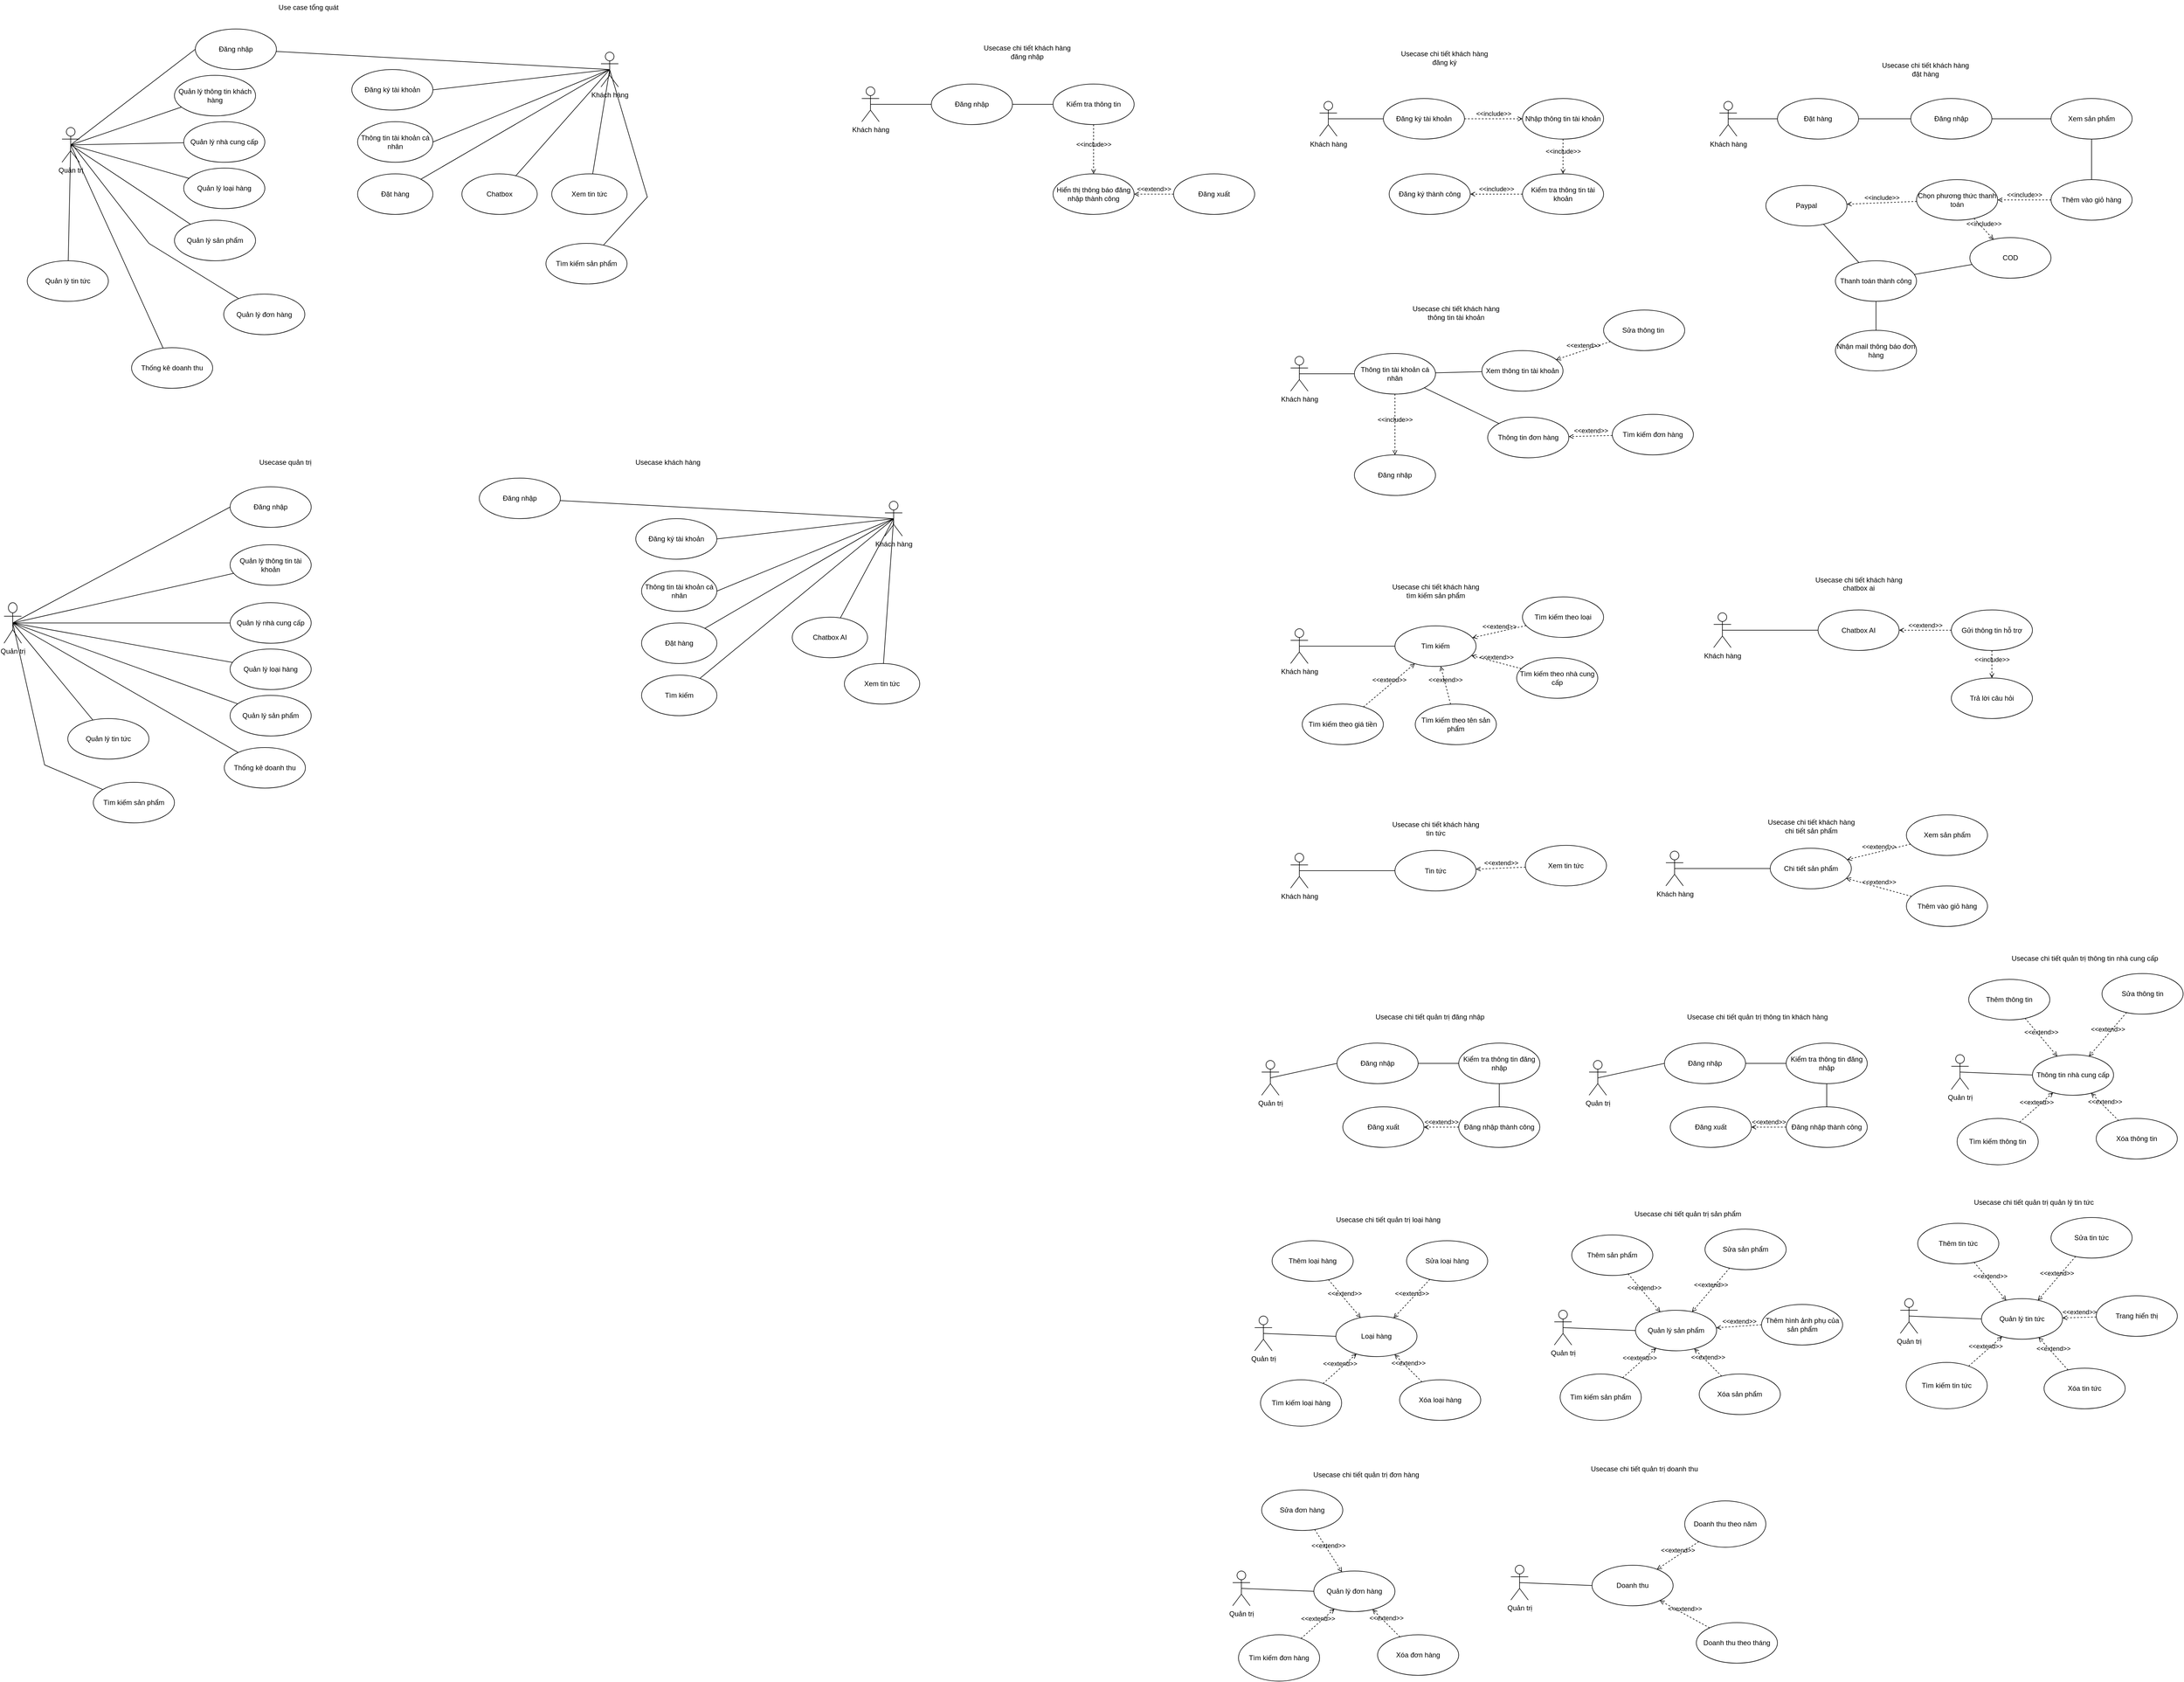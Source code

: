 <mxfile version="25.0.3">
  <diagram name="Trang-1" id="zFEYCNQBVRcYnkWGC2i4">
    <mxGraphModel dx="1631" dy="761" grid="1" gridSize="10" guides="1" tooltips="1" connect="1" arrows="1" fold="1" page="1" pageScale="1" pageWidth="827" pageHeight="1169" math="0" shadow="0">
      <root>
        <mxCell id="0" />
        <mxCell id="1" parent="0" />
        <mxCell id="ggEa-zcIRnvuiTfnUuOq-1" value="Quản trị&lt;div&gt;&lt;br&gt;&lt;/div&gt;" style="shape=umlActor;verticalLabelPosition=bottom;verticalAlign=top;html=1;" parent="1" vertex="1">
          <mxGeometry x="150" y="320" width="30" height="60" as="geometry" />
        </mxCell>
        <mxCell id="ggEa-zcIRnvuiTfnUuOq-3" value="&lt;div&gt;Khách hàng&lt;/div&gt;" style="shape=umlActor;verticalLabelPosition=bottom;verticalAlign=top;html=1;" parent="1" vertex="1">
          <mxGeometry x="1080" y="190" width="30" height="60" as="geometry" />
        </mxCell>
        <mxCell id="ggEa-zcIRnvuiTfnUuOq-4" value="Đăng nhập" style="ellipse;whiteSpace=wrap;html=1;" parent="1" vertex="1">
          <mxGeometry x="380" y="150" width="140" height="70" as="geometry" />
        </mxCell>
        <mxCell id="ggEa-zcIRnvuiTfnUuOq-5" value="" style="endArrow=none;html=1;rounded=0;entryX=0;entryY=0.5;entryDx=0;entryDy=0;exitX=0.5;exitY=0.5;exitDx=0;exitDy=0;exitPerimeter=0;" parent="1" source="ggEa-zcIRnvuiTfnUuOq-1" target="ggEa-zcIRnvuiTfnUuOq-4" edge="1">
          <mxGeometry width="50" height="50" relative="1" as="geometry">
            <mxPoint x="320" y="380" as="sourcePoint" />
            <mxPoint x="370" y="330" as="targetPoint" />
          </mxGeometry>
        </mxCell>
        <mxCell id="ggEa-zcIRnvuiTfnUuOq-6" value="" style="endArrow=none;html=1;rounded=0;exitX=0.5;exitY=0.5;exitDx=0;exitDy=0;exitPerimeter=0;" parent="1" source="ggEa-zcIRnvuiTfnUuOq-3" target="ggEa-zcIRnvuiTfnUuOq-4" edge="1">
          <mxGeometry width="50" height="50" relative="1" as="geometry">
            <mxPoint x="610" y="270" as="sourcePoint" />
            <mxPoint x="660" y="220" as="targetPoint" />
          </mxGeometry>
        </mxCell>
        <mxCell id="ggEa-zcIRnvuiTfnUuOq-7" value="Đăng ký tài khoản" style="ellipse;whiteSpace=wrap;html=1;" parent="1" vertex="1">
          <mxGeometry x="650" y="220" width="140" height="70" as="geometry" />
        </mxCell>
        <mxCell id="ggEa-zcIRnvuiTfnUuOq-8" value="" style="endArrow=none;html=1;rounded=0;entryX=0.5;entryY=0.5;entryDx=0;entryDy=0;entryPerimeter=0;exitX=1;exitY=0.5;exitDx=0;exitDy=0;" parent="1" source="ggEa-zcIRnvuiTfnUuOq-7" target="ggEa-zcIRnvuiTfnUuOq-3" edge="1">
          <mxGeometry width="50" height="50" relative="1" as="geometry">
            <mxPoint x="750" y="490" as="sourcePoint" />
            <mxPoint x="800" y="440" as="targetPoint" />
          </mxGeometry>
        </mxCell>
        <mxCell id="ggEa-zcIRnvuiTfnUuOq-9" value="Thông tin tài khoản cá nhân" style="ellipse;whiteSpace=wrap;html=1;" parent="1" vertex="1">
          <mxGeometry x="660" y="310" width="130" height="70" as="geometry" />
        </mxCell>
        <mxCell id="ggEa-zcIRnvuiTfnUuOq-11" value="" style="endArrow=none;html=1;rounded=0;entryX=0.5;entryY=0.5;entryDx=0;entryDy=0;entryPerimeter=0;exitX=1;exitY=0.5;exitDx=0;exitDy=0;" parent="1" source="ggEa-zcIRnvuiTfnUuOq-9" target="ggEa-zcIRnvuiTfnUuOq-3" edge="1">
          <mxGeometry width="50" height="50" relative="1" as="geometry">
            <mxPoint x="790" y="285" as="sourcePoint" />
            <mxPoint x="975" y="240" as="targetPoint" />
          </mxGeometry>
        </mxCell>
        <mxCell id="ggEa-zcIRnvuiTfnUuOq-12" value="Đặt hàng" style="ellipse;whiteSpace=wrap;html=1;" parent="1" vertex="1">
          <mxGeometry x="660" y="400" width="130" height="70" as="geometry" />
        </mxCell>
        <mxCell id="ggEa-zcIRnvuiTfnUuOq-13" value="" style="endArrow=none;html=1;rounded=0;entryX=0.5;entryY=0.5;entryDx=0;entryDy=0;entryPerimeter=0;" parent="1" source="ggEa-zcIRnvuiTfnUuOq-12" target="ggEa-zcIRnvuiTfnUuOq-3" edge="1">
          <mxGeometry width="50" height="50" relative="1" as="geometry">
            <mxPoint x="890" y="450" as="sourcePoint" />
            <mxPoint x="940" y="400" as="targetPoint" />
          </mxGeometry>
        </mxCell>
        <mxCell id="ggEa-zcIRnvuiTfnUuOq-14" value="Use case tổng quát&lt;div&gt;&lt;br&gt;&lt;/div&gt;" style="text;html=1;align=center;verticalAlign=middle;resizable=0;points=[];autosize=1;strokeColor=none;fillColor=none;" parent="1" vertex="1">
          <mxGeometry x="510" y="100" width="130" height="40" as="geometry" />
        </mxCell>
        <mxCell id="ggEa-zcIRnvuiTfnUuOq-17" value="Quản lý thông tin khách hàng" style="ellipse;whiteSpace=wrap;html=1;" parent="1" vertex="1">
          <mxGeometry x="344" y="230" width="140" height="70" as="geometry" />
        </mxCell>
        <mxCell id="ggEa-zcIRnvuiTfnUuOq-18" value="Chatbox" style="ellipse;whiteSpace=wrap;html=1;" parent="1" vertex="1">
          <mxGeometry x="840" y="400" width="130" height="70" as="geometry" />
        </mxCell>
        <mxCell id="ggEa-zcIRnvuiTfnUuOq-19" value="" style="endArrow=none;html=1;rounded=0;entryX=0.5;entryY=0.5;entryDx=0;entryDy=0;entryPerimeter=0;" parent="1" source="ggEa-zcIRnvuiTfnUuOq-18" target="ggEa-zcIRnvuiTfnUuOq-3" edge="1">
          <mxGeometry width="50" height="50" relative="1" as="geometry">
            <mxPoint x="990" y="360" as="sourcePoint" />
            <mxPoint x="1040" y="310" as="targetPoint" />
          </mxGeometry>
        </mxCell>
        <mxCell id="ggEa-zcIRnvuiTfnUuOq-20" value="" style="endArrow=none;html=1;rounded=0;exitX=0.5;exitY=0.5;exitDx=0;exitDy=0;exitPerimeter=0;" parent="1" source="ggEa-zcIRnvuiTfnUuOq-1" target="ggEa-zcIRnvuiTfnUuOq-17" edge="1">
          <mxGeometry width="50" height="50" relative="1" as="geometry">
            <mxPoint x="175" y="360" as="sourcePoint" />
            <mxPoint x="390" y="195" as="targetPoint" />
          </mxGeometry>
        </mxCell>
        <mxCell id="ggEa-zcIRnvuiTfnUuOq-21" value="Quản lý nhà cung cấp" style="ellipse;whiteSpace=wrap;html=1;" parent="1" vertex="1">
          <mxGeometry x="360" y="310" width="140" height="70" as="geometry" />
        </mxCell>
        <mxCell id="ggEa-zcIRnvuiTfnUuOq-22" value="Quản lý loại hàng" style="ellipse;whiteSpace=wrap;html=1;" parent="1" vertex="1">
          <mxGeometry x="360" y="390" width="140" height="70" as="geometry" />
        </mxCell>
        <mxCell id="ggEa-zcIRnvuiTfnUuOq-23" value="Quản lý sản phẩm" style="ellipse;whiteSpace=wrap;html=1;" parent="1" vertex="1">
          <mxGeometry x="344" y="480" width="140" height="70" as="geometry" />
        </mxCell>
        <mxCell id="ggEa-zcIRnvuiTfnUuOq-24" value="Quản lý tin tức" style="ellipse;whiteSpace=wrap;html=1;" parent="1" vertex="1">
          <mxGeometry x="90" y="550" width="140" height="70" as="geometry" />
        </mxCell>
        <mxCell id="ggEa-zcIRnvuiTfnUuOq-25" value="Thống kê doanh thu" style="ellipse;whiteSpace=wrap;html=1;" parent="1" vertex="1">
          <mxGeometry x="270" y="700" width="140" height="70" as="geometry" />
        </mxCell>
        <mxCell id="ggEa-zcIRnvuiTfnUuOq-26" value="" style="endArrow=none;html=1;rounded=0;exitX=0.5;exitY=0.5;exitDx=0;exitDy=0;exitPerimeter=0;" parent="1" source="ggEa-zcIRnvuiTfnUuOq-1" target="ggEa-zcIRnvuiTfnUuOq-21" edge="1">
          <mxGeometry width="50" height="50" relative="1" as="geometry">
            <mxPoint x="175" y="360" as="sourcePoint" />
            <mxPoint x="366" y="295" as="targetPoint" />
          </mxGeometry>
        </mxCell>
        <mxCell id="ggEa-zcIRnvuiTfnUuOq-27" value="" style="endArrow=none;html=1;rounded=0;exitX=0.5;exitY=0.5;exitDx=0;exitDy=0;exitPerimeter=0;" parent="1" source="ggEa-zcIRnvuiTfnUuOq-1" target="ggEa-zcIRnvuiTfnUuOq-22" edge="1">
          <mxGeometry width="50" height="50" relative="1" as="geometry">
            <mxPoint x="185" y="370" as="sourcePoint" />
            <mxPoint x="376" y="305" as="targetPoint" />
          </mxGeometry>
        </mxCell>
        <mxCell id="ggEa-zcIRnvuiTfnUuOq-28" value="" style="endArrow=none;html=1;rounded=0;exitX=0.5;exitY=0.5;exitDx=0;exitDy=0;exitPerimeter=0;" parent="1" source="ggEa-zcIRnvuiTfnUuOq-1" target="ggEa-zcIRnvuiTfnUuOq-23" edge="1">
          <mxGeometry width="50" height="50" relative="1" as="geometry">
            <mxPoint x="195" y="380" as="sourcePoint" />
            <mxPoint x="386" y="315" as="targetPoint" />
          </mxGeometry>
        </mxCell>
        <mxCell id="ggEa-zcIRnvuiTfnUuOq-29" value="" style="endArrow=none;html=1;rounded=0;exitX=0.5;exitY=0.5;exitDx=0;exitDy=0;exitPerimeter=0;" parent="1" source="ggEa-zcIRnvuiTfnUuOq-1" target="ggEa-zcIRnvuiTfnUuOq-25" edge="1">
          <mxGeometry width="50" height="50" relative="1" as="geometry">
            <mxPoint x="205" y="390" as="sourcePoint" />
            <mxPoint x="396" y="325" as="targetPoint" />
          </mxGeometry>
        </mxCell>
        <mxCell id="ggEa-zcIRnvuiTfnUuOq-30" value="" style="endArrow=none;html=1;rounded=0;exitX=0.5;exitY=0.5;exitDx=0;exitDy=0;exitPerimeter=0;" parent="1" source="ggEa-zcIRnvuiTfnUuOq-1" target="ggEa-zcIRnvuiTfnUuOq-24" edge="1">
          <mxGeometry width="50" height="50" relative="1" as="geometry">
            <mxPoint x="215" y="400" as="sourcePoint" />
            <mxPoint x="406" y="335" as="targetPoint" />
          </mxGeometry>
        </mxCell>
        <mxCell id="ggEa-zcIRnvuiTfnUuOq-32" value="Tìm kiếm sản phẩm" style="ellipse;whiteSpace=wrap;html=1;" parent="1" vertex="1">
          <mxGeometry x="985" y="520" width="140" height="70" as="geometry" />
        </mxCell>
        <mxCell id="ggEa-zcIRnvuiTfnUuOq-34" value="" style="endArrow=none;html=1;rounded=0;exitX=0.5;exitY=0.5;exitDx=0;exitDy=0;exitPerimeter=0;" parent="1" source="ggEa-zcIRnvuiTfnUuOq-3" target="ggEa-zcIRnvuiTfnUuOq-32" edge="1">
          <mxGeometry width="50" height="50" relative="1" as="geometry">
            <mxPoint x="860" y="580" as="sourcePoint" />
            <mxPoint x="1067" y="717" as="targetPoint" />
            <Array as="points">
              <mxPoint x="1160" y="440" />
            </Array>
          </mxGeometry>
        </mxCell>
        <mxCell id="ggEa-zcIRnvuiTfnUuOq-35" value="Xem tin tức" style="ellipse;whiteSpace=wrap;html=1;" parent="1" vertex="1">
          <mxGeometry x="995" y="400" width="130" height="70" as="geometry" />
        </mxCell>
        <mxCell id="ggEa-zcIRnvuiTfnUuOq-36" value="" style="endArrow=none;html=1;rounded=0;entryX=0.5;entryY=0.5;entryDx=0;entryDy=0;entryPerimeter=0;" parent="1" source="ggEa-zcIRnvuiTfnUuOq-35" target="ggEa-zcIRnvuiTfnUuOq-3" edge="1">
          <mxGeometry width="50" height="50" relative="1" as="geometry">
            <mxPoint x="1013" y="401" as="sourcePoint" />
            <mxPoint x="1105" y="230" as="targetPoint" />
          </mxGeometry>
        </mxCell>
        <mxCell id="ggEa-zcIRnvuiTfnUuOq-37" value="Usecase quản trị&lt;div&gt;&lt;br&gt;&lt;/div&gt;" style="text;html=1;align=center;verticalAlign=middle;resizable=0;points=[];autosize=1;strokeColor=none;fillColor=none;" parent="1" vertex="1">
          <mxGeometry x="480" y="885" width="110" height="40" as="geometry" />
        </mxCell>
        <mxCell id="ggEa-zcIRnvuiTfnUuOq-38" value="Quản trị&lt;div&gt;&lt;br&gt;&lt;/div&gt;" style="shape=umlActor;verticalLabelPosition=bottom;verticalAlign=top;html=1;" parent="1" vertex="1">
          <mxGeometry x="50" y="1140" width="30" height="70" as="geometry" />
        </mxCell>
        <mxCell id="ggEa-zcIRnvuiTfnUuOq-39" value="Đăng nhập" style="ellipse;whiteSpace=wrap;html=1;" parent="1" vertex="1">
          <mxGeometry x="440" y="940" width="140" height="70" as="geometry" />
        </mxCell>
        <mxCell id="ggEa-zcIRnvuiTfnUuOq-40" value="" style="endArrow=none;html=1;rounded=0;entryX=0;entryY=0.5;entryDx=0;entryDy=0;exitX=0.5;exitY=0.5;exitDx=0;exitDy=0;exitPerimeter=0;" parent="1" source="ggEa-zcIRnvuiTfnUuOq-38" target="ggEa-zcIRnvuiTfnUuOq-39" edge="1">
          <mxGeometry width="50" height="50" relative="1" as="geometry">
            <mxPoint x="220" y="1210" as="sourcePoint" />
            <mxPoint x="270" y="1160" as="targetPoint" />
          </mxGeometry>
        </mxCell>
        <mxCell id="ggEa-zcIRnvuiTfnUuOq-41" value="Quản lý thông tin tài khoản" style="ellipse;whiteSpace=wrap;html=1;" parent="1" vertex="1">
          <mxGeometry x="440" y="1040" width="140" height="70" as="geometry" />
        </mxCell>
        <mxCell id="ggEa-zcIRnvuiTfnUuOq-42" value="" style="endArrow=none;html=1;rounded=0;exitX=0.5;exitY=0.5;exitDx=0;exitDy=0;exitPerimeter=0;" parent="1" source="ggEa-zcIRnvuiTfnUuOq-38" target="ggEa-zcIRnvuiTfnUuOq-41" edge="1">
          <mxGeometry width="50" height="50" relative="1" as="geometry">
            <mxPoint x="75" y="1190" as="sourcePoint" />
            <mxPoint x="290" y="1025" as="targetPoint" />
          </mxGeometry>
        </mxCell>
        <mxCell id="ggEa-zcIRnvuiTfnUuOq-43" value="Quản lý nhà cung cấp" style="ellipse;whiteSpace=wrap;html=1;" parent="1" vertex="1">
          <mxGeometry x="440" y="1140" width="140" height="70" as="geometry" />
        </mxCell>
        <mxCell id="ggEa-zcIRnvuiTfnUuOq-44" value="Quản lý loại hàng" style="ellipse;whiteSpace=wrap;html=1;" parent="1" vertex="1">
          <mxGeometry x="440" y="1220" width="140" height="70" as="geometry" />
        </mxCell>
        <mxCell id="ggEa-zcIRnvuiTfnUuOq-45" value="Quản lý sản phẩm" style="ellipse;whiteSpace=wrap;html=1;" parent="1" vertex="1">
          <mxGeometry x="440" y="1300" width="140" height="70" as="geometry" />
        </mxCell>
        <mxCell id="ggEa-zcIRnvuiTfnUuOq-46" value="Quản lý tin tức" style="ellipse;whiteSpace=wrap;html=1;" parent="1" vertex="1">
          <mxGeometry x="160" y="1340" width="140" height="70" as="geometry" />
        </mxCell>
        <mxCell id="ggEa-zcIRnvuiTfnUuOq-47" value="Thống kê doanh thu" style="ellipse;whiteSpace=wrap;html=1;" parent="1" vertex="1">
          <mxGeometry x="430" y="1390" width="140" height="70" as="geometry" />
        </mxCell>
        <mxCell id="ggEa-zcIRnvuiTfnUuOq-48" value="" style="endArrow=none;html=1;rounded=0;exitX=0.5;exitY=0.5;exitDx=0;exitDy=0;exitPerimeter=0;" parent="1" source="ggEa-zcIRnvuiTfnUuOq-38" target="ggEa-zcIRnvuiTfnUuOq-43" edge="1">
          <mxGeometry width="50" height="50" relative="1" as="geometry">
            <mxPoint x="75" y="1190" as="sourcePoint" />
            <mxPoint x="266" y="1125" as="targetPoint" />
          </mxGeometry>
        </mxCell>
        <mxCell id="ggEa-zcIRnvuiTfnUuOq-49" value="" style="endArrow=none;html=1;rounded=0;exitX=0.5;exitY=0.5;exitDx=0;exitDy=0;exitPerimeter=0;" parent="1" source="ggEa-zcIRnvuiTfnUuOq-38" target="ggEa-zcIRnvuiTfnUuOq-44" edge="1">
          <mxGeometry width="50" height="50" relative="1" as="geometry">
            <mxPoint x="85" y="1200" as="sourcePoint" />
            <mxPoint x="276" y="1135" as="targetPoint" />
          </mxGeometry>
        </mxCell>
        <mxCell id="ggEa-zcIRnvuiTfnUuOq-50" value="" style="endArrow=none;html=1;rounded=0;exitX=0.5;exitY=0.5;exitDx=0;exitDy=0;exitPerimeter=0;" parent="1" source="ggEa-zcIRnvuiTfnUuOq-38" target="ggEa-zcIRnvuiTfnUuOq-45" edge="1">
          <mxGeometry width="50" height="50" relative="1" as="geometry">
            <mxPoint x="95" y="1210" as="sourcePoint" />
            <mxPoint x="286" y="1145" as="targetPoint" />
          </mxGeometry>
        </mxCell>
        <mxCell id="ggEa-zcIRnvuiTfnUuOq-51" value="" style="endArrow=none;html=1;rounded=0;exitX=0.5;exitY=0.5;exitDx=0;exitDy=0;exitPerimeter=0;" parent="1" source="ggEa-zcIRnvuiTfnUuOq-38" target="ggEa-zcIRnvuiTfnUuOq-47" edge="1">
          <mxGeometry width="50" height="50" relative="1" as="geometry">
            <mxPoint x="105" y="1220" as="sourcePoint" />
            <mxPoint x="296" y="1155" as="targetPoint" />
          </mxGeometry>
        </mxCell>
        <mxCell id="ggEa-zcIRnvuiTfnUuOq-52" value="" style="endArrow=none;html=1;rounded=0;exitX=0.5;exitY=0.5;exitDx=0;exitDy=0;exitPerimeter=0;" parent="1" source="ggEa-zcIRnvuiTfnUuOq-38" target="ggEa-zcIRnvuiTfnUuOq-46" edge="1">
          <mxGeometry width="50" height="50" relative="1" as="geometry">
            <mxPoint x="115" y="1230" as="sourcePoint" />
            <mxPoint x="306" y="1165" as="targetPoint" />
          </mxGeometry>
        </mxCell>
        <mxCell id="ggEa-zcIRnvuiTfnUuOq-53" value="Tìm kiếm sản phẩm" style="ellipse;whiteSpace=wrap;html=1;" parent="1" vertex="1">
          <mxGeometry x="204" y="1450" width="140" height="70" as="geometry" />
        </mxCell>
        <mxCell id="ggEa-zcIRnvuiTfnUuOq-54" value="" style="endArrow=none;html=1;rounded=0;exitX=0.5;exitY=0.5;exitDx=0;exitDy=0;exitPerimeter=0;" parent="1" source="ggEa-zcIRnvuiTfnUuOq-38" target="ggEa-zcIRnvuiTfnUuOq-53" edge="1">
          <mxGeometry width="50" height="50" relative="1" as="geometry">
            <mxPoint x="75" y="1190" as="sourcePoint" />
            <mxPoint x="282" y="1327" as="targetPoint" />
            <Array as="points">
              <mxPoint x="120" y="1420" />
            </Array>
          </mxGeometry>
        </mxCell>
        <mxCell id="ggEa-zcIRnvuiTfnUuOq-56" value="Usecase khách hàng&lt;div&gt;&lt;br&gt;&lt;/div&gt;" style="text;html=1;align=center;verticalAlign=middle;resizable=0;points=[];autosize=1;strokeColor=none;fillColor=none;" parent="1" vertex="1">
          <mxGeometry x="1125" y="885" width="140" height="40" as="geometry" />
        </mxCell>
        <mxCell id="ggEa-zcIRnvuiTfnUuOq-57" value="&lt;div&gt;Khách hàng&lt;/div&gt;" style="shape=umlActor;verticalLabelPosition=bottom;verticalAlign=top;html=1;" parent="1" vertex="1">
          <mxGeometry x="1570" y="965" width="30" height="60" as="geometry" />
        </mxCell>
        <mxCell id="ggEa-zcIRnvuiTfnUuOq-58" value="Đăng nhập" style="ellipse;whiteSpace=wrap;html=1;" parent="1" vertex="1">
          <mxGeometry x="870" y="925" width="140" height="70" as="geometry" />
        </mxCell>
        <mxCell id="ggEa-zcIRnvuiTfnUuOq-59" value="" style="endArrow=none;html=1;rounded=0;exitX=0.5;exitY=0.5;exitDx=0;exitDy=0;exitPerimeter=0;" parent="1" source="ggEa-zcIRnvuiTfnUuOq-57" target="ggEa-zcIRnvuiTfnUuOq-58" edge="1">
          <mxGeometry width="50" height="50" relative="1" as="geometry">
            <mxPoint x="1100" y="1045" as="sourcePoint" />
            <mxPoint x="1150" y="995" as="targetPoint" />
          </mxGeometry>
        </mxCell>
        <mxCell id="ggEa-zcIRnvuiTfnUuOq-60" value="Đăng ký tài khoản" style="ellipse;whiteSpace=wrap;html=1;" parent="1" vertex="1">
          <mxGeometry x="1140" y="995" width="140" height="70" as="geometry" />
        </mxCell>
        <mxCell id="ggEa-zcIRnvuiTfnUuOq-61" value="" style="endArrow=none;html=1;rounded=0;entryX=0.5;entryY=0.5;entryDx=0;entryDy=0;entryPerimeter=0;exitX=1;exitY=0.5;exitDx=0;exitDy=0;" parent="1" source="ggEa-zcIRnvuiTfnUuOq-60" target="ggEa-zcIRnvuiTfnUuOq-57" edge="1">
          <mxGeometry width="50" height="50" relative="1" as="geometry">
            <mxPoint x="1240" y="1265" as="sourcePoint" />
            <mxPoint x="1290" y="1215" as="targetPoint" />
          </mxGeometry>
        </mxCell>
        <mxCell id="ggEa-zcIRnvuiTfnUuOq-62" value="Thông tin tài khoản cá nhân" style="ellipse;whiteSpace=wrap;html=1;" parent="1" vertex="1">
          <mxGeometry x="1150" y="1085" width="130" height="70" as="geometry" />
        </mxCell>
        <mxCell id="ggEa-zcIRnvuiTfnUuOq-63" value="" style="endArrow=none;html=1;rounded=0;entryX=0.5;entryY=0.5;entryDx=0;entryDy=0;entryPerimeter=0;exitX=1;exitY=0.5;exitDx=0;exitDy=0;" parent="1" source="ggEa-zcIRnvuiTfnUuOq-62" target="ggEa-zcIRnvuiTfnUuOq-57" edge="1">
          <mxGeometry width="50" height="50" relative="1" as="geometry">
            <mxPoint x="1280" y="1060" as="sourcePoint" />
            <mxPoint x="1465" y="1015" as="targetPoint" />
          </mxGeometry>
        </mxCell>
        <mxCell id="ggEa-zcIRnvuiTfnUuOq-64" value="Đặt hàng" style="ellipse;whiteSpace=wrap;html=1;" parent="1" vertex="1">
          <mxGeometry x="1150" y="1175" width="130" height="70" as="geometry" />
        </mxCell>
        <mxCell id="ggEa-zcIRnvuiTfnUuOq-65" value="" style="endArrow=none;html=1;rounded=0;entryX=0.5;entryY=0.5;entryDx=0;entryDy=0;entryPerimeter=0;" parent="1" source="ggEa-zcIRnvuiTfnUuOq-64" target="ggEa-zcIRnvuiTfnUuOq-57" edge="1">
          <mxGeometry width="50" height="50" relative="1" as="geometry">
            <mxPoint x="1380" y="1225" as="sourcePoint" />
            <mxPoint x="1430" y="1175" as="targetPoint" />
          </mxGeometry>
        </mxCell>
        <mxCell id="ggEa-zcIRnvuiTfnUuOq-66" value="Tìm kiếm" style="ellipse;whiteSpace=wrap;html=1;" parent="1" vertex="1">
          <mxGeometry x="1150" y="1265" width="130" height="70" as="geometry" />
        </mxCell>
        <mxCell id="ggEa-zcIRnvuiTfnUuOq-67" value="" style="endArrow=none;html=1;rounded=0;entryX=0.5;entryY=0.5;entryDx=0;entryDy=0;entryPerimeter=0;" parent="1" source="ggEa-zcIRnvuiTfnUuOq-66" target="ggEa-zcIRnvuiTfnUuOq-57" edge="1">
          <mxGeometry width="50" height="50" relative="1" as="geometry">
            <mxPoint x="1380" y="1225" as="sourcePoint" />
            <mxPoint x="1430" y="1175" as="targetPoint" />
          </mxGeometry>
        </mxCell>
        <mxCell id="ggEa-zcIRnvuiTfnUuOq-68" value="Chatbox AI" style="ellipse;whiteSpace=wrap;html=1;" parent="1" vertex="1">
          <mxGeometry x="1410" y="1165" width="130" height="70" as="geometry" />
        </mxCell>
        <mxCell id="ggEa-zcIRnvuiTfnUuOq-69" value="Xem tin tức" style="ellipse;whiteSpace=wrap;html=1;" parent="1" vertex="1">
          <mxGeometry x="1500" y="1245" width="130" height="70" as="geometry" />
        </mxCell>
        <mxCell id="ggEa-zcIRnvuiTfnUuOq-70" value="" style="endArrow=none;html=1;rounded=0;entryX=0.5;entryY=0.5;entryDx=0;entryDy=0;entryPerimeter=0;" parent="1" source="ggEa-zcIRnvuiTfnUuOq-68" target="ggEa-zcIRnvuiTfnUuOq-57" edge="1">
          <mxGeometry width="50" height="50" relative="1" as="geometry">
            <mxPoint x="1269" y="1194" as="sourcePoint" />
            <mxPoint x="1595" y="1005" as="targetPoint" />
          </mxGeometry>
        </mxCell>
        <mxCell id="ggEa-zcIRnvuiTfnUuOq-71" value="" style="endArrow=none;html=1;rounded=0;entryX=0.5;entryY=0.5;entryDx=0;entryDy=0;entryPerimeter=0;" parent="1" source="ggEa-zcIRnvuiTfnUuOq-69" target="ggEa-zcIRnvuiTfnUuOq-57" edge="1">
          <mxGeometry width="50" height="50" relative="1" as="geometry">
            <mxPoint x="1279" y="1204" as="sourcePoint" />
            <mxPoint x="1605" y="1015" as="targetPoint" />
          </mxGeometry>
        </mxCell>
        <mxCell id="ggEa-zcIRnvuiTfnUuOq-72" value="Usecase chi tiết khách hàng&lt;div&gt;đăng nhập&lt;/div&gt;" style="text;html=1;align=center;verticalAlign=middle;resizable=0;points=[];autosize=1;strokeColor=none;fillColor=none;" parent="1" vertex="1">
          <mxGeometry x="1730" y="170" width="170" height="40" as="geometry" />
        </mxCell>
        <mxCell id="ggEa-zcIRnvuiTfnUuOq-73" value="&lt;div&gt;Khách hàng&lt;/div&gt;" style="shape=umlActor;verticalLabelPosition=bottom;verticalAlign=top;html=1;" parent="1" vertex="1">
          <mxGeometry x="1530" y="250" width="30" height="60" as="geometry" />
        </mxCell>
        <mxCell id="ggEa-zcIRnvuiTfnUuOq-74" value="Đăng nhập" style="ellipse;whiteSpace=wrap;html=1;" parent="1" vertex="1">
          <mxGeometry x="1650" y="245" width="140" height="70" as="geometry" />
        </mxCell>
        <mxCell id="ggEa-zcIRnvuiTfnUuOq-75" value="" style="endArrow=none;html=1;rounded=0;exitX=0.5;exitY=0.5;exitDx=0;exitDy=0;exitPerimeter=0;" parent="1" source="ggEa-zcIRnvuiTfnUuOq-73" target="ggEa-zcIRnvuiTfnUuOq-74" edge="1">
          <mxGeometry width="50" height="50" relative="1" as="geometry">
            <mxPoint x="1720" y="330" as="sourcePoint" />
            <mxPoint x="1770" y="280" as="targetPoint" />
          </mxGeometry>
        </mxCell>
        <mxCell id="ggEa-zcIRnvuiTfnUuOq-88" value="Kiểm tra thông tin" style="ellipse;whiteSpace=wrap;html=1;" parent="1" vertex="1">
          <mxGeometry x="1860" y="245" width="140" height="70" as="geometry" />
        </mxCell>
        <mxCell id="ggEa-zcIRnvuiTfnUuOq-89" value="" style="endArrow=none;html=1;rounded=0;" parent="1" source="ggEa-zcIRnvuiTfnUuOq-74" target="ggEa-zcIRnvuiTfnUuOq-88" edge="1">
          <mxGeometry width="50" height="50" relative="1" as="geometry">
            <mxPoint x="1555" y="290" as="sourcePoint" />
            <mxPoint x="1700" y="290" as="targetPoint" />
          </mxGeometry>
        </mxCell>
        <mxCell id="ggEa-zcIRnvuiTfnUuOq-91" value="Hiển thị thông báo đăng nhập thành công" style="ellipse;whiteSpace=wrap;html=1;" parent="1" vertex="1">
          <mxGeometry x="1860" y="400" width="140" height="70" as="geometry" />
        </mxCell>
        <mxCell id="ggEa-zcIRnvuiTfnUuOq-95" value="&amp;lt;&amp;lt;include&amp;gt;&amp;gt;" style="html=1;verticalAlign=bottom;labelBackgroundColor=none;endArrow=open;endFill=0;dashed=1;rounded=0;" parent="1" source="ggEa-zcIRnvuiTfnUuOq-88" target="ggEa-zcIRnvuiTfnUuOq-91" edge="1">
          <mxGeometry width="160" relative="1" as="geometry">
            <mxPoint x="1914" y="322" as="sourcePoint" />
            <mxPoint x="1866" y="383" as="targetPoint" />
          </mxGeometry>
        </mxCell>
        <mxCell id="ggEa-zcIRnvuiTfnUuOq-96" value="Đăng xuất" style="ellipse;whiteSpace=wrap;html=1;" parent="1" vertex="1">
          <mxGeometry x="2068" y="400" width="140" height="70" as="geometry" />
        </mxCell>
        <mxCell id="ggEa-zcIRnvuiTfnUuOq-97" value="&amp;lt;&amp;lt;extend&amp;gt;&amp;gt;" style="html=1;verticalAlign=bottom;labelBackgroundColor=none;endArrow=open;endFill=0;dashed=1;rounded=0;" parent="1" source="ggEa-zcIRnvuiTfnUuOq-96" target="ggEa-zcIRnvuiTfnUuOq-91" edge="1">
          <mxGeometry width="160" relative="1" as="geometry">
            <mxPoint x="1810" y="520" as="sourcePoint" />
            <mxPoint x="1970" y="520" as="targetPoint" />
          </mxGeometry>
        </mxCell>
        <mxCell id="ggEa-zcIRnvuiTfnUuOq-98" value="Usecase chi tiết khách hàng&lt;div&gt;đăng ký&lt;/div&gt;" style="text;html=1;align=center;verticalAlign=middle;resizable=0;points=[];autosize=1;strokeColor=none;fillColor=none;" parent="1" vertex="1">
          <mxGeometry x="2450" y="180" width="170" height="40" as="geometry" />
        </mxCell>
        <mxCell id="ggEa-zcIRnvuiTfnUuOq-99" value="&lt;div&gt;Khách hàng&lt;/div&gt;" style="shape=umlActor;verticalLabelPosition=bottom;verticalAlign=top;html=1;" parent="1" vertex="1">
          <mxGeometry x="2320" y="275" width="30" height="60" as="geometry" />
        </mxCell>
        <mxCell id="ggEa-zcIRnvuiTfnUuOq-100" value="Đăng ký tài khoản" style="ellipse;whiteSpace=wrap;html=1;" parent="1" vertex="1">
          <mxGeometry x="2430" y="270" width="140" height="70" as="geometry" />
        </mxCell>
        <mxCell id="ggEa-zcIRnvuiTfnUuOq-101" value="" style="endArrow=none;html=1;rounded=0;entryX=0.5;entryY=0.5;entryDx=0;entryDy=0;entryPerimeter=0;exitX=0;exitY=0.5;exitDx=0;exitDy=0;" parent="1" source="ggEa-zcIRnvuiTfnUuOq-100" target="ggEa-zcIRnvuiTfnUuOq-99" edge="1">
          <mxGeometry width="50" height="50" relative="1" as="geometry">
            <mxPoint x="2360" y="545" as="sourcePoint" />
            <mxPoint x="2410" y="495" as="targetPoint" />
          </mxGeometry>
        </mxCell>
        <mxCell id="ggEa-zcIRnvuiTfnUuOq-103" value="Nhập thông tin tài khoản" style="ellipse;whiteSpace=wrap;html=1;" parent="1" vertex="1">
          <mxGeometry x="2670" y="270" width="140" height="70" as="geometry" />
        </mxCell>
        <mxCell id="ggEa-zcIRnvuiTfnUuOq-105" value="&amp;lt;&amp;lt;include&amp;gt;&amp;gt;" style="html=1;verticalAlign=bottom;labelBackgroundColor=none;endArrow=open;endFill=0;dashed=1;rounded=0;" parent="1" source="ggEa-zcIRnvuiTfnUuOq-100" target="ggEa-zcIRnvuiTfnUuOq-103" edge="1">
          <mxGeometry width="160" relative="1" as="geometry">
            <mxPoint x="2460" y="370" as="sourcePoint" />
            <mxPoint x="2620" y="370" as="targetPoint" />
          </mxGeometry>
        </mxCell>
        <mxCell id="ggEa-zcIRnvuiTfnUuOq-106" value="Kiểm tra thông tin tài khoản" style="ellipse;whiteSpace=wrap;html=1;" parent="1" vertex="1">
          <mxGeometry x="2670" y="400" width="140" height="70" as="geometry" />
        </mxCell>
        <mxCell id="ggEa-zcIRnvuiTfnUuOq-107" value="&amp;lt;&amp;lt;include&amp;gt;&amp;gt;" style="html=1;verticalAlign=bottom;labelBackgroundColor=none;endArrow=open;endFill=0;dashed=1;rounded=0;" parent="1" source="ggEa-zcIRnvuiTfnUuOq-103" target="ggEa-zcIRnvuiTfnUuOq-106" edge="1">
          <mxGeometry width="160" relative="1" as="geometry">
            <mxPoint x="2430" y="420" as="sourcePoint" />
            <mxPoint x="2590" y="420" as="targetPoint" />
          </mxGeometry>
        </mxCell>
        <mxCell id="ggEa-zcIRnvuiTfnUuOq-110" value="Đăng ký thành công" style="ellipse;whiteSpace=wrap;html=1;" parent="1" vertex="1">
          <mxGeometry x="2440" y="400" width="140" height="70" as="geometry" />
        </mxCell>
        <mxCell id="ggEa-zcIRnvuiTfnUuOq-111" value="&amp;lt;&amp;lt;include&amp;gt;&amp;gt;" style="html=1;verticalAlign=bottom;labelBackgroundColor=none;endArrow=open;endFill=0;dashed=1;rounded=0;" parent="1" source="ggEa-zcIRnvuiTfnUuOq-106" target="ggEa-zcIRnvuiTfnUuOq-110" edge="1">
          <mxGeometry width="160" relative="1" as="geometry">
            <mxPoint x="2590" y="510" as="sourcePoint" />
            <mxPoint x="2590" y="595" as="targetPoint" />
          </mxGeometry>
        </mxCell>
        <mxCell id="ggEa-zcIRnvuiTfnUuOq-112" value="&lt;div&gt;Khách hàng&lt;/div&gt;" style="shape=umlActor;verticalLabelPosition=bottom;verticalAlign=top;html=1;" parent="1" vertex="1">
          <mxGeometry x="3010" y="275" width="30" height="60" as="geometry" />
        </mxCell>
        <mxCell id="ggEa-zcIRnvuiTfnUuOq-113" value="Đặt hàng" style="ellipse;whiteSpace=wrap;html=1;" parent="1" vertex="1">
          <mxGeometry x="3110" y="270" width="140" height="70" as="geometry" />
        </mxCell>
        <mxCell id="ggEa-zcIRnvuiTfnUuOq-114" value="" style="endArrow=none;html=1;rounded=0;entryX=0.5;entryY=0.5;entryDx=0;entryDy=0;entryPerimeter=0;exitX=0;exitY=0.5;exitDx=0;exitDy=0;" parent="1" source="ggEa-zcIRnvuiTfnUuOq-113" target="ggEa-zcIRnvuiTfnUuOq-112" edge="1">
          <mxGeometry width="50" height="50" relative="1" as="geometry">
            <mxPoint x="3050" y="545" as="sourcePoint" />
            <mxPoint x="3100" y="495" as="targetPoint" />
          </mxGeometry>
        </mxCell>
        <mxCell id="ggEa-zcIRnvuiTfnUuOq-115" value="Usecase chi tiết khách hàng&lt;div&gt;đặt hàng&lt;/div&gt;" style="text;html=1;align=center;verticalAlign=middle;resizable=0;points=[];autosize=1;strokeColor=none;fillColor=none;" parent="1" vertex="1">
          <mxGeometry x="3280" y="200" width="170" height="40" as="geometry" />
        </mxCell>
        <mxCell id="ggEa-zcIRnvuiTfnUuOq-116" value="Đăng nhập" style="ellipse;whiteSpace=wrap;html=1;" parent="1" vertex="1">
          <mxGeometry x="3340" y="270" width="140" height="70" as="geometry" />
        </mxCell>
        <mxCell id="ggEa-zcIRnvuiTfnUuOq-118" value="Xem sản phẩm" style="ellipse;whiteSpace=wrap;html=1;" parent="1" vertex="1">
          <mxGeometry x="3582" y="270" width="140" height="70" as="geometry" />
        </mxCell>
        <mxCell id="ggEa-zcIRnvuiTfnUuOq-119" value="" style="endArrow=none;html=1;rounded=0;" parent="1" source="ggEa-zcIRnvuiTfnUuOq-118" target="ggEa-zcIRnvuiTfnUuOq-116" edge="1">
          <mxGeometry width="50" height="50" relative="1" as="geometry">
            <mxPoint x="3285" y="469" as="sourcePoint" />
            <mxPoint x="3200" y="469" as="targetPoint" />
          </mxGeometry>
        </mxCell>
        <mxCell id="ggEa-zcIRnvuiTfnUuOq-120" value="Thêm vào giỏ hàng" style="ellipse;whiteSpace=wrap;html=1;" parent="1" vertex="1">
          <mxGeometry x="3582" y="410" width="140" height="70" as="geometry" />
        </mxCell>
        <mxCell id="ggEa-zcIRnvuiTfnUuOq-122" value="Chọn phương thức thanh toán" style="ellipse;whiteSpace=wrap;html=1;" parent="1" vertex="1">
          <mxGeometry x="3350" y="410" width="140" height="70" as="geometry" />
        </mxCell>
        <mxCell id="ggEa-zcIRnvuiTfnUuOq-123" value="&amp;lt;&amp;lt;include&amp;gt;&amp;gt;" style="html=1;verticalAlign=bottom;labelBackgroundColor=none;endArrow=open;endFill=0;dashed=1;rounded=0;" parent="1" source="ggEa-zcIRnvuiTfnUuOq-120" target="ggEa-zcIRnvuiTfnUuOq-122" edge="1">
          <mxGeometry width="160" relative="1" as="geometry">
            <mxPoint x="3290" y="560" as="sourcePoint" />
            <mxPoint x="3450" y="560" as="targetPoint" />
          </mxGeometry>
        </mxCell>
        <mxCell id="ggEa-zcIRnvuiTfnUuOq-124" value="Paypal" style="ellipse;whiteSpace=wrap;html=1;" parent="1" vertex="1">
          <mxGeometry x="3090" y="420" width="140" height="70" as="geometry" />
        </mxCell>
        <mxCell id="ggEa-zcIRnvuiTfnUuOq-125" value="COD" style="ellipse;whiteSpace=wrap;html=1;" parent="1" vertex="1">
          <mxGeometry x="3442" y="510" width="140" height="70" as="geometry" />
        </mxCell>
        <mxCell id="ggEa-zcIRnvuiTfnUuOq-128" value="Thanh toán thành công" style="ellipse;whiteSpace=wrap;html=1;" parent="1" vertex="1">
          <mxGeometry x="3210" y="550" width="140" height="70" as="geometry" />
        </mxCell>
        <mxCell id="ggEa-zcIRnvuiTfnUuOq-130" value="Nhận mail thông báo đơn hàng" style="ellipse;whiteSpace=wrap;html=1;" parent="1" vertex="1">
          <mxGeometry x="3210" y="670" width="140" height="70" as="geometry" />
        </mxCell>
        <mxCell id="ggEa-zcIRnvuiTfnUuOq-131" value="" style="endArrow=none;html=1;rounded=0;" parent="1" source="ggEa-zcIRnvuiTfnUuOq-130" target="ggEa-zcIRnvuiTfnUuOq-128" edge="1">
          <mxGeometry width="50" height="50" relative="1" as="geometry">
            <mxPoint x="3120" y="315" as="sourcePoint" />
            <mxPoint x="3035" y="315" as="targetPoint" />
          </mxGeometry>
        </mxCell>
        <mxCell id="ggEa-zcIRnvuiTfnUuOq-132" value="" style="endArrow=none;html=1;rounded=0;" parent="1" source="ggEa-zcIRnvuiTfnUuOq-116" target="ggEa-zcIRnvuiTfnUuOq-113" edge="1">
          <mxGeometry width="50" height="50" relative="1" as="geometry">
            <mxPoint x="3120" y="315" as="sourcePoint" />
            <mxPoint x="3035" y="315" as="targetPoint" />
          </mxGeometry>
        </mxCell>
        <mxCell id="ggEa-zcIRnvuiTfnUuOq-133" value="" style="endArrow=none;html=1;rounded=0;" parent="1" source="ggEa-zcIRnvuiTfnUuOq-120" target="ggEa-zcIRnvuiTfnUuOq-118" edge="1">
          <mxGeometry width="50" height="50" relative="1" as="geometry">
            <mxPoint x="3592" y="315" as="sourcePoint" />
            <mxPoint x="3490" y="315" as="targetPoint" />
          </mxGeometry>
        </mxCell>
        <mxCell id="ggEa-zcIRnvuiTfnUuOq-134" value="&amp;lt;&amp;lt;include&amp;gt;&amp;gt;" style="html=1;verticalAlign=bottom;labelBackgroundColor=none;endArrow=open;endFill=0;dashed=1;rounded=0;" parent="1" source="ggEa-zcIRnvuiTfnUuOq-122" target="ggEa-zcIRnvuiTfnUuOq-124" edge="1">
          <mxGeometry width="160" relative="1" as="geometry">
            <mxPoint x="3360" y="458" as="sourcePoint" />
            <mxPoint x="3280" y="462" as="targetPoint" />
          </mxGeometry>
        </mxCell>
        <mxCell id="ggEa-zcIRnvuiTfnUuOq-135" value="&amp;lt;&amp;lt;include&amp;gt;&amp;gt;" style="html=1;verticalAlign=bottom;labelBackgroundColor=none;endArrow=open;endFill=0;dashed=1;rounded=0;" parent="1" source="ggEa-zcIRnvuiTfnUuOq-122" target="ggEa-zcIRnvuiTfnUuOq-125" edge="1">
          <mxGeometry width="160" relative="1" as="geometry">
            <mxPoint x="3397" y="486" as="sourcePoint" />
            <mxPoint x="3333" y="544" as="targetPoint" />
          </mxGeometry>
        </mxCell>
        <mxCell id="ggEa-zcIRnvuiTfnUuOq-136" value="" style="endArrow=none;html=1;rounded=0;" parent="1" source="ggEa-zcIRnvuiTfnUuOq-128" target="ggEa-zcIRnvuiTfnUuOq-124" edge="1">
          <mxGeometry width="50" height="50" relative="1" as="geometry">
            <mxPoint x="3103" y="512" as="sourcePoint" />
            <mxPoint x="3157" y="488" as="targetPoint" />
          </mxGeometry>
        </mxCell>
        <mxCell id="ggEa-zcIRnvuiTfnUuOq-137" value="" style="endArrow=none;html=1;rounded=0;" parent="1" source="ggEa-zcIRnvuiTfnUuOq-128" target="ggEa-zcIRnvuiTfnUuOq-125" edge="1">
          <mxGeometry width="50" height="50" relative="1" as="geometry">
            <mxPoint x="3261" y="563" as="sourcePoint" />
            <mxPoint x="3199" y="497" as="targetPoint" />
          </mxGeometry>
        </mxCell>
        <mxCell id="ggEa-zcIRnvuiTfnUuOq-138" value="Usecase chi tiết khách hàng&lt;div&gt;thông tin tài khoản&lt;/div&gt;" style="text;html=1;align=center;verticalAlign=middle;resizable=0;points=[];autosize=1;strokeColor=none;fillColor=none;" parent="1" vertex="1">
          <mxGeometry x="2470" y="620" width="170" height="40" as="geometry" />
        </mxCell>
        <mxCell id="ggEa-zcIRnvuiTfnUuOq-139" value="&lt;div&gt;Khách hàng&lt;/div&gt;" style="shape=umlActor;verticalLabelPosition=bottom;verticalAlign=top;html=1;" parent="1" vertex="1">
          <mxGeometry x="2270" y="715" width="30" height="60" as="geometry" />
        </mxCell>
        <mxCell id="ggEa-zcIRnvuiTfnUuOq-140" value="Thông tin tài khoản cá nhân" style="ellipse;whiteSpace=wrap;html=1;" parent="1" vertex="1">
          <mxGeometry x="2380" y="710" width="140" height="70" as="geometry" />
        </mxCell>
        <mxCell id="ggEa-zcIRnvuiTfnUuOq-141" value="" style="endArrow=none;html=1;rounded=0;entryX=0.5;entryY=0.5;entryDx=0;entryDy=0;entryPerimeter=0;exitX=0;exitY=0.5;exitDx=0;exitDy=0;" parent="1" source="ggEa-zcIRnvuiTfnUuOq-140" target="ggEa-zcIRnvuiTfnUuOq-139" edge="1">
          <mxGeometry width="50" height="50" relative="1" as="geometry">
            <mxPoint x="2310" y="985" as="sourcePoint" />
            <mxPoint x="2360" y="935" as="targetPoint" />
          </mxGeometry>
        </mxCell>
        <mxCell id="ggEa-zcIRnvuiTfnUuOq-142" value="Đăng nhập" style="ellipse;whiteSpace=wrap;html=1;" parent="1" vertex="1">
          <mxGeometry x="2380" y="885" width="140" height="70" as="geometry" />
        </mxCell>
        <mxCell id="ggEa-zcIRnvuiTfnUuOq-143" value="&amp;lt;&amp;lt;include&amp;gt;&amp;gt;" style="html=1;verticalAlign=bottom;labelBackgroundColor=none;endArrow=open;endFill=0;dashed=1;rounded=0;" parent="1" source="ggEa-zcIRnvuiTfnUuOq-140" target="ggEa-zcIRnvuiTfnUuOq-142" edge="1">
          <mxGeometry width="160" relative="1" as="geometry">
            <mxPoint x="2410" y="810" as="sourcePoint" />
            <mxPoint x="2570" y="810" as="targetPoint" />
          </mxGeometry>
        </mxCell>
        <mxCell id="ggEa-zcIRnvuiTfnUuOq-148" value="Xem thông tin tài khoản" style="ellipse;whiteSpace=wrap;html=1;" parent="1" vertex="1">
          <mxGeometry x="2600" y="705" width="140" height="70" as="geometry" />
        </mxCell>
        <mxCell id="ggEa-zcIRnvuiTfnUuOq-149" value="Thông tin đơn hàng" style="ellipse;whiteSpace=wrap;html=1;" parent="1" vertex="1">
          <mxGeometry x="2610" y="820" width="140" height="70" as="geometry" />
        </mxCell>
        <mxCell id="ggEa-zcIRnvuiTfnUuOq-150" value="" style="endArrow=none;html=1;rounded=0;" parent="1" source="ggEa-zcIRnvuiTfnUuOq-148" target="ggEa-zcIRnvuiTfnUuOq-140" edge="1">
          <mxGeometry width="50" height="50" relative="1" as="geometry">
            <mxPoint x="2390" y="755" as="sourcePoint" />
            <mxPoint x="2295" y="755" as="targetPoint" />
          </mxGeometry>
        </mxCell>
        <mxCell id="ggEa-zcIRnvuiTfnUuOq-151" value="" style="endArrow=none;html=1;rounded=0;" parent="1" source="ggEa-zcIRnvuiTfnUuOq-149" target="ggEa-zcIRnvuiTfnUuOq-140" edge="1">
          <mxGeometry width="50" height="50" relative="1" as="geometry">
            <mxPoint x="2400" y="765" as="sourcePoint" />
            <mxPoint x="2305" y="765" as="targetPoint" />
          </mxGeometry>
        </mxCell>
        <mxCell id="ggEa-zcIRnvuiTfnUuOq-152" value="Sửa thông tin&amp;nbsp;" style="ellipse;whiteSpace=wrap;html=1;" parent="1" vertex="1">
          <mxGeometry x="2810" y="635" width="140" height="70" as="geometry" />
        </mxCell>
        <mxCell id="ggEa-zcIRnvuiTfnUuOq-153" value="&amp;lt;&amp;lt;extend&amp;gt;&amp;gt;" style="html=1;verticalAlign=bottom;labelBackgroundColor=none;endArrow=open;endFill=0;dashed=1;rounded=0;" parent="1" source="ggEa-zcIRnvuiTfnUuOq-152" target="ggEa-zcIRnvuiTfnUuOq-148" edge="1">
          <mxGeometry width="160" relative="1" as="geometry">
            <mxPoint x="2790" y="780" as="sourcePoint" />
            <mxPoint x="2950" y="780" as="targetPoint" />
          </mxGeometry>
        </mxCell>
        <mxCell id="ggEa-zcIRnvuiTfnUuOq-154" value="Tìm kiếm đơn hàng" style="ellipse;whiteSpace=wrap;html=1;" parent="1" vertex="1">
          <mxGeometry x="2825" y="815" width="140" height="70" as="geometry" />
        </mxCell>
        <mxCell id="ggEa-zcIRnvuiTfnUuOq-155" value="&amp;lt;&amp;lt;extend&amp;gt;&amp;gt;" style="html=1;verticalAlign=bottom;labelBackgroundColor=none;endArrow=open;endFill=0;dashed=1;rounded=0;" parent="1" source="ggEa-zcIRnvuiTfnUuOq-154" target="ggEa-zcIRnvuiTfnUuOq-149" edge="1">
          <mxGeometry width="160" relative="1" as="geometry">
            <mxPoint x="2780" y="900" as="sourcePoint" />
            <mxPoint x="2940" y="900" as="targetPoint" />
          </mxGeometry>
        </mxCell>
        <mxCell id="ggEa-zcIRnvuiTfnUuOq-156" value="Usecase chi tiết khách hàng&lt;div&gt;tìm kiếm sản phẩm&lt;/div&gt;" style="text;html=1;align=center;verticalAlign=middle;resizable=0;points=[];autosize=1;strokeColor=none;fillColor=none;" parent="1" vertex="1">
          <mxGeometry x="2435" y="1100" width="170" height="40" as="geometry" />
        </mxCell>
        <mxCell id="ggEa-zcIRnvuiTfnUuOq-157" value="&lt;div&gt;Khách hàng&lt;/div&gt;" style="shape=umlActor;verticalLabelPosition=bottom;verticalAlign=top;html=1;" parent="1" vertex="1">
          <mxGeometry x="2270" y="1185" width="30" height="60" as="geometry" />
        </mxCell>
        <mxCell id="ggEa-zcIRnvuiTfnUuOq-158" value="Tìm kiếm" style="ellipse;whiteSpace=wrap;html=1;" parent="1" vertex="1">
          <mxGeometry x="2450" y="1180" width="140" height="70" as="geometry" />
        </mxCell>
        <mxCell id="ggEa-zcIRnvuiTfnUuOq-159" value="" style="endArrow=none;html=1;rounded=0;entryX=0.5;entryY=0.5;entryDx=0;entryDy=0;entryPerimeter=0;" parent="1" source="ggEa-zcIRnvuiTfnUuOq-158" target="ggEa-zcIRnvuiTfnUuOq-157" edge="1">
          <mxGeometry width="50" height="50" relative="1" as="geometry">
            <mxPoint x="2395" y="1214.5" as="sourcePoint" />
            <mxPoint x="2300" y="1214.5" as="targetPoint" />
          </mxGeometry>
        </mxCell>
        <mxCell id="ggEa-zcIRnvuiTfnUuOq-160" value="Tìm kiếm theo loại" style="ellipse;whiteSpace=wrap;html=1;" parent="1" vertex="1">
          <mxGeometry x="2670" y="1130" width="140" height="70" as="geometry" />
        </mxCell>
        <mxCell id="ggEa-zcIRnvuiTfnUuOq-162" value="Tìm kiếm theo nhà cung cấp" style="ellipse;whiteSpace=wrap;html=1;" parent="1" vertex="1">
          <mxGeometry x="2660" y="1235" width="140" height="70" as="geometry" />
        </mxCell>
        <mxCell id="ggEa-zcIRnvuiTfnUuOq-163" value="Tìm kiếm theo tên sản phẩm" style="ellipse;whiteSpace=wrap;html=1;" parent="1" vertex="1">
          <mxGeometry x="2485" y="1315" width="140" height="70" as="geometry" />
        </mxCell>
        <mxCell id="ggEa-zcIRnvuiTfnUuOq-164" value="Tìm kiếm theo giá tiền" style="ellipse;whiteSpace=wrap;html=1;" parent="1" vertex="1">
          <mxGeometry x="2290" y="1315" width="140" height="70" as="geometry" />
        </mxCell>
        <mxCell id="ggEa-zcIRnvuiTfnUuOq-165" value="&amp;lt;&amp;lt;extend&amp;gt;&amp;gt;" style="html=1;verticalAlign=bottom;labelBackgroundColor=none;endArrow=open;endFill=0;dashed=1;rounded=0;" parent="1" source="ggEa-zcIRnvuiTfnUuOq-164" target="ggEa-zcIRnvuiTfnUuOq-158" edge="1">
          <mxGeometry width="160" relative="1" as="geometry">
            <mxPoint x="2460" y="1290" as="sourcePoint" />
            <mxPoint x="2620" y="1290" as="targetPoint" />
          </mxGeometry>
        </mxCell>
        <mxCell id="ggEa-zcIRnvuiTfnUuOq-167" value="&amp;lt;&amp;lt;extend&amp;gt;&amp;gt;" style="html=1;verticalAlign=bottom;labelBackgroundColor=none;endArrow=open;endFill=0;dashed=1;rounded=0;" parent="1" source="ggEa-zcIRnvuiTfnUuOq-163" target="ggEa-zcIRnvuiTfnUuOq-158" edge="1">
          <mxGeometry width="160" relative="1" as="geometry">
            <mxPoint x="2406" y="1330" as="sourcePoint" />
            <mxPoint x="2494" y="1255" as="targetPoint" />
          </mxGeometry>
        </mxCell>
        <mxCell id="ggEa-zcIRnvuiTfnUuOq-168" value="&amp;lt;&amp;lt;extend&amp;gt;&amp;gt;" style="html=1;verticalAlign=bottom;labelBackgroundColor=none;endArrow=open;endFill=0;dashed=1;rounded=0;" parent="1" source="ggEa-zcIRnvuiTfnUuOq-162" target="ggEa-zcIRnvuiTfnUuOq-158" edge="1">
          <mxGeometry width="160" relative="1" as="geometry">
            <mxPoint x="2416" y="1340" as="sourcePoint" />
            <mxPoint x="2504" y="1265" as="targetPoint" />
          </mxGeometry>
        </mxCell>
        <mxCell id="ggEa-zcIRnvuiTfnUuOq-169" value="&amp;lt;&amp;lt;extend&amp;gt;&amp;gt;" style="html=1;verticalAlign=bottom;labelBackgroundColor=none;endArrow=open;endFill=0;dashed=1;rounded=0;" parent="1" source="ggEa-zcIRnvuiTfnUuOq-160" target="ggEa-zcIRnvuiTfnUuOq-158" edge="1">
          <mxGeometry width="160" relative="1" as="geometry">
            <mxPoint x="2426" y="1350" as="sourcePoint" />
            <mxPoint x="2514" y="1275" as="targetPoint" />
          </mxGeometry>
        </mxCell>
        <mxCell id="ggEa-zcIRnvuiTfnUuOq-170" value="Usecase chi tiết khách hàng&lt;div&gt;chatbox ai&lt;/div&gt;&lt;div&gt;&lt;br&gt;&lt;/div&gt;" style="text;html=1;align=center;verticalAlign=middle;resizable=0;points=[];autosize=1;strokeColor=none;fillColor=none;" parent="1" vertex="1">
          <mxGeometry x="3165" y="1085" width="170" height="60" as="geometry" />
        </mxCell>
        <mxCell id="ggEa-zcIRnvuiTfnUuOq-171" value="&lt;div&gt;Khách hàng&lt;/div&gt;" style="shape=umlActor;verticalLabelPosition=bottom;verticalAlign=top;html=1;" parent="1" vertex="1">
          <mxGeometry x="3000" y="1157.5" width="30" height="60" as="geometry" />
        </mxCell>
        <mxCell id="ggEa-zcIRnvuiTfnUuOq-172" value="Chatbox AI" style="ellipse;whiteSpace=wrap;html=1;" parent="1" vertex="1">
          <mxGeometry x="3180" y="1152.5" width="140" height="70" as="geometry" />
        </mxCell>
        <mxCell id="ggEa-zcIRnvuiTfnUuOq-173" value="" style="endArrow=none;html=1;rounded=0;entryX=0.5;entryY=0.5;entryDx=0;entryDy=0;entryPerimeter=0;" parent="1" source="ggEa-zcIRnvuiTfnUuOq-172" target="ggEa-zcIRnvuiTfnUuOq-171" edge="1">
          <mxGeometry width="50" height="50" relative="1" as="geometry">
            <mxPoint x="3125" y="1187" as="sourcePoint" />
            <mxPoint x="3030" y="1187" as="targetPoint" />
          </mxGeometry>
        </mxCell>
        <mxCell id="ggEa-zcIRnvuiTfnUuOq-182" value="Gửi thông tin hỗ trợ" style="ellipse;whiteSpace=wrap;html=1;" parent="1" vertex="1">
          <mxGeometry x="3410" y="1152.5" width="140" height="70" as="geometry" />
        </mxCell>
        <mxCell id="ggEa-zcIRnvuiTfnUuOq-183" value="&amp;lt;&amp;lt;extend&amp;gt;&amp;gt;" style="html=1;verticalAlign=bottom;labelBackgroundColor=none;endArrow=open;endFill=0;dashed=1;rounded=0;" parent="1" source="ggEa-zcIRnvuiTfnUuOq-182" target="ggEa-zcIRnvuiTfnUuOq-172" edge="1">
          <mxGeometry width="160" relative="1" as="geometry">
            <mxPoint x="3340" y="1370" as="sourcePoint" />
            <mxPoint x="3500" y="1370" as="targetPoint" />
          </mxGeometry>
        </mxCell>
        <mxCell id="ggEa-zcIRnvuiTfnUuOq-184" value="Trả lời câu hỏi" style="ellipse;whiteSpace=wrap;html=1;" parent="1" vertex="1">
          <mxGeometry x="3410" y="1270" width="140" height="70" as="geometry" />
        </mxCell>
        <mxCell id="ggEa-zcIRnvuiTfnUuOq-185" value="&amp;lt;&amp;lt;include&amp;gt;&amp;gt;" style="html=1;verticalAlign=bottom;labelBackgroundColor=none;endArrow=open;endFill=0;dashed=1;rounded=0;" parent="1" source="ggEa-zcIRnvuiTfnUuOq-182" target="ggEa-zcIRnvuiTfnUuOq-184" edge="1">
          <mxGeometry width="160" relative="1" as="geometry">
            <mxPoint x="3140" y="1330" as="sourcePoint" />
            <mxPoint x="3300" y="1330" as="targetPoint" />
          </mxGeometry>
        </mxCell>
        <mxCell id="ggEa-zcIRnvuiTfnUuOq-186" value="Usecase chi tiết khách hàng&lt;div&gt;tin tức&lt;/div&gt;" style="text;html=1;align=center;verticalAlign=middle;resizable=0;points=[];autosize=1;strokeColor=none;fillColor=none;" parent="1" vertex="1">
          <mxGeometry x="2435" y="1510" width="170" height="40" as="geometry" />
        </mxCell>
        <mxCell id="ggEa-zcIRnvuiTfnUuOq-187" value="&lt;div&gt;Khách hàng&lt;/div&gt;" style="shape=umlActor;verticalLabelPosition=bottom;verticalAlign=top;html=1;" parent="1" vertex="1">
          <mxGeometry x="2270" y="1572.5" width="30" height="60" as="geometry" />
        </mxCell>
        <mxCell id="ggEa-zcIRnvuiTfnUuOq-188" value="Tin tức" style="ellipse;whiteSpace=wrap;html=1;" parent="1" vertex="1">
          <mxGeometry x="2450" y="1567.5" width="140" height="70" as="geometry" />
        </mxCell>
        <mxCell id="ggEa-zcIRnvuiTfnUuOq-189" value="" style="endArrow=none;html=1;rounded=0;entryX=0.5;entryY=0.5;entryDx=0;entryDy=0;entryPerimeter=0;" parent="1" source="ggEa-zcIRnvuiTfnUuOq-188" target="ggEa-zcIRnvuiTfnUuOq-187" edge="1">
          <mxGeometry width="50" height="50" relative="1" as="geometry">
            <mxPoint x="2395" y="1602" as="sourcePoint" />
            <mxPoint x="2300" y="1602" as="targetPoint" />
          </mxGeometry>
        </mxCell>
        <mxCell id="ggEa-zcIRnvuiTfnUuOq-190" value="Xem tin tức" style="ellipse;whiteSpace=wrap;html=1;" parent="1" vertex="1">
          <mxGeometry x="2675" y="1558.75" width="140" height="70" as="geometry" />
        </mxCell>
        <mxCell id="ggEa-zcIRnvuiTfnUuOq-191" value="&amp;lt;&amp;lt;extend&amp;gt;&amp;gt;" style="html=1;verticalAlign=bottom;labelBackgroundColor=none;endArrow=open;endFill=0;dashed=1;rounded=0;" parent="1" source="ggEa-zcIRnvuiTfnUuOq-190" target="ggEa-zcIRnvuiTfnUuOq-188" edge="1">
          <mxGeometry width="160" relative="1" as="geometry">
            <mxPoint x="2610" y="1785" as="sourcePoint" />
            <mxPoint x="2770" y="1785" as="targetPoint" />
          </mxGeometry>
        </mxCell>
        <mxCell id="ggEa-zcIRnvuiTfnUuOq-196" value="Quản trị&lt;div&gt;&lt;br&gt;&lt;/div&gt;" style="shape=umlActor;verticalLabelPosition=bottom;verticalAlign=top;html=1;" parent="1" vertex="1">
          <mxGeometry x="2220" y="1930" width="30" height="60" as="geometry" />
        </mxCell>
        <mxCell id="ggEa-zcIRnvuiTfnUuOq-197" value="Đăng nhập" style="ellipse;whiteSpace=wrap;html=1;" parent="1" vertex="1">
          <mxGeometry x="2350" y="1900" width="140" height="70" as="geometry" />
        </mxCell>
        <mxCell id="ggEa-zcIRnvuiTfnUuOq-198" value="" style="endArrow=none;html=1;rounded=0;entryX=0;entryY=0.5;entryDx=0;entryDy=0;exitX=0.5;exitY=0.5;exitDx=0;exitDy=0;exitPerimeter=0;" parent="1" source="ggEa-zcIRnvuiTfnUuOq-196" target="ggEa-zcIRnvuiTfnUuOq-197" edge="1">
          <mxGeometry width="50" height="50" relative="1" as="geometry">
            <mxPoint x="2390" y="1990" as="sourcePoint" />
            <mxPoint x="2440" y="1940" as="targetPoint" />
          </mxGeometry>
        </mxCell>
        <mxCell id="ggEa-zcIRnvuiTfnUuOq-199" value="Usecase chi tiết quản trị đăng nhập" style="text;html=1;align=center;verticalAlign=middle;resizable=0;points=[];autosize=1;strokeColor=none;fillColor=none;" parent="1" vertex="1">
          <mxGeometry x="2405" y="1840" width="210" height="30" as="geometry" />
        </mxCell>
        <mxCell id="ggEa-zcIRnvuiTfnUuOq-200" value="Kiểm tra thông tin đăng nhập" style="ellipse;whiteSpace=wrap;html=1;" parent="1" vertex="1">
          <mxGeometry x="2560" y="1900" width="140" height="70" as="geometry" />
        </mxCell>
        <mxCell id="ggEa-zcIRnvuiTfnUuOq-201" value="" style="endArrow=none;html=1;rounded=0;" parent="1" source="ggEa-zcIRnvuiTfnUuOq-197" target="ggEa-zcIRnvuiTfnUuOq-200" edge="1">
          <mxGeometry width="50" height="50" relative="1" as="geometry">
            <mxPoint x="2245" y="1970" as="sourcePoint" />
            <mxPoint x="2360" y="1945" as="targetPoint" />
          </mxGeometry>
        </mxCell>
        <mxCell id="ggEa-zcIRnvuiTfnUuOq-202" value="Đăng nhập thành công" style="ellipse;whiteSpace=wrap;html=1;" parent="1" vertex="1">
          <mxGeometry x="2560" y="2010" width="140" height="70" as="geometry" />
        </mxCell>
        <mxCell id="ggEa-zcIRnvuiTfnUuOq-203" value="" style="endArrow=none;html=1;rounded=0;" parent="1" source="ggEa-zcIRnvuiTfnUuOq-200" target="ggEa-zcIRnvuiTfnUuOq-202" edge="1">
          <mxGeometry width="50" height="50" relative="1" as="geometry">
            <mxPoint x="2500" y="1945" as="sourcePoint" />
            <mxPoint x="2570" y="1945" as="targetPoint" />
          </mxGeometry>
        </mxCell>
        <mxCell id="ggEa-zcIRnvuiTfnUuOq-204" value="Đăng xuất" style="ellipse;whiteSpace=wrap;html=1;" parent="1" vertex="1">
          <mxGeometry x="2360" y="2010" width="140" height="70" as="geometry" />
        </mxCell>
        <mxCell id="ggEa-zcIRnvuiTfnUuOq-205" value="&amp;lt;&amp;lt;extend&amp;gt;&amp;gt;" style="html=1;verticalAlign=bottom;labelBackgroundColor=none;endArrow=open;endFill=0;dashed=1;rounded=0;" parent="1" source="ggEa-zcIRnvuiTfnUuOq-202" target="ggEa-zcIRnvuiTfnUuOq-204" edge="1">
          <mxGeometry width="160" relative="1" as="geometry">
            <mxPoint x="2280" y="2140" as="sourcePoint" />
            <mxPoint x="2440" y="2140" as="targetPoint" />
          </mxGeometry>
        </mxCell>
        <mxCell id="ggEa-zcIRnvuiTfnUuOq-206" value="Quản trị&lt;div&gt;&lt;br&gt;&lt;/div&gt;" style="shape=umlActor;verticalLabelPosition=bottom;verticalAlign=top;html=1;" parent="1" vertex="1">
          <mxGeometry x="2785" y="1930" width="30" height="60" as="geometry" />
        </mxCell>
        <mxCell id="ggEa-zcIRnvuiTfnUuOq-207" value="Đăng nhập" style="ellipse;whiteSpace=wrap;html=1;" parent="1" vertex="1">
          <mxGeometry x="2915" y="1900" width="140" height="70" as="geometry" />
        </mxCell>
        <mxCell id="ggEa-zcIRnvuiTfnUuOq-208" value="" style="endArrow=none;html=1;rounded=0;entryX=0;entryY=0.5;entryDx=0;entryDy=0;exitX=0.5;exitY=0.5;exitDx=0;exitDy=0;exitPerimeter=0;" parent="1" source="ggEa-zcIRnvuiTfnUuOq-206" target="ggEa-zcIRnvuiTfnUuOq-207" edge="1">
          <mxGeometry width="50" height="50" relative="1" as="geometry">
            <mxPoint x="2955" y="1990" as="sourcePoint" />
            <mxPoint x="3005" y="1940" as="targetPoint" />
          </mxGeometry>
        </mxCell>
        <mxCell id="ggEa-zcIRnvuiTfnUuOq-209" value="Usecase chi tiết quản trị thông tin khách hàng" style="text;html=1;align=center;verticalAlign=middle;resizable=0;points=[];autosize=1;strokeColor=none;fillColor=none;" parent="1" vertex="1">
          <mxGeometry x="2940" y="1840" width="270" height="30" as="geometry" />
        </mxCell>
        <mxCell id="ggEa-zcIRnvuiTfnUuOq-210" value="Kiểm tra thông tin đăng nhập" style="ellipse;whiteSpace=wrap;html=1;" parent="1" vertex="1">
          <mxGeometry x="3125" y="1900" width="140" height="70" as="geometry" />
        </mxCell>
        <mxCell id="ggEa-zcIRnvuiTfnUuOq-211" value="" style="endArrow=none;html=1;rounded=0;" parent="1" source="ggEa-zcIRnvuiTfnUuOq-207" target="ggEa-zcIRnvuiTfnUuOq-210" edge="1">
          <mxGeometry width="50" height="50" relative="1" as="geometry">
            <mxPoint x="2810" y="1970" as="sourcePoint" />
            <mxPoint x="2925" y="1945" as="targetPoint" />
          </mxGeometry>
        </mxCell>
        <mxCell id="ggEa-zcIRnvuiTfnUuOq-212" value="Đăng nhập thành công" style="ellipse;whiteSpace=wrap;html=1;" parent="1" vertex="1">
          <mxGeometry x="3125" y="2010" width="140" height="70" as="geometry" />
        </mxCell>
        <mxCell id="ggEa-zcIRnvuiTfnUuOq-213" value="" style="endArrow=none;html=1;rounded=0;" parent="1" source="ggEa-zcIRnvuiTfnUuOq-210" target="ggEa-zcIRnvuiTfnUuOq-212" edge="1">
          <mxGeometry width="50" height="50" relative="1" as="geometry">
            <mxPoint x="3065" y="1945" as="sourcePoint" />
            <mxPoint x="3135" y="1945" as="targetPoint" />
          </mxGeometry>
        </mxCell>
        <mxCell id="ggEa-zcIRnvuiTfnUuOq-214" value="Đăng xuất" style="ellipse;whiteSpace=wrap;html=1;" parent="1" vertex="1">
          <mxGeometry x="2925" y="2010" width="140" height="70" as="geometry" />
        </mxCell>
        <mxCell id="ggEa-zcIRnvuiTfnUuOq-215" value="&amp;lt;&amp;lt;extend&amp;gt;&amp;gt;" style="html=1;verticalAlign=bottom;labelBackgroundColor=none;endArrow=open;endFill=0;dashed=1;rounded=0;" parent="1" source="ggEa-zcIRnvuiTfnUuOq-212" target="ggEa-zcIRnvuiTfnUuOq-214" edge="1">
          <mxGeometry width="160" relative="1" as="geometry">
            <mxPoint x="2845" y="2140" as="sourcePoint" />
            <mxPoint x="3005" y="2140" as="targetPoint" />
          </mxGeometry>
        </mxCell>
        <mxCell id="ggEa-zcIRnvuiTfnUuOq-216" value="Quản trị&lt;div&gt;&lt;br&gt;&lt;/div&gt;" style="shape=umlActor;verticalLabelPosition=bottom;verticalAlign=top;html=1;" parent="1" vertex="1">
          <mxGeometry x="3410" y="1920" width="30" height="60" as="geometry" />
        </mxCell>
        <mxCell id="ggEa-zcIRnvuiTfnUuOq-217" value="Thông tin nhà cung cấp" style="ellipse;whiteSpace=wrap;html=1;" parent="1" vertex="1">
          <mxGeometry x="3550" y="1920" width="140" height="70" as="geometry" />
        </mxCell>
        <mxCell id="ggEa-zcIRnvuiTfnUuOq-218" value="" style="endArrow=none;html=1;rounded=0;entryX=0;entryY=0.5;entryDx=0;entryDy=0;exitX=0.5;exitY=0.5;exitDx=0;exitDy=0;exitPerimeter=0;" parent="1" source="ggEa-zcIRnvuiTfnUuOq-216" target="ggEa-zcIRnvuiTfnUuOq-217" edge="1">
          <mxGeometry width="50" height="50" relative="1" as="geometry">
            <mxPoint x="3580" y="1980" as="sourcePoint" />
            <mxPoint x="3630" y="1930" as="targetPoint" />
          </mxGeometry>
        </mxCell>
        <mxCell id="ggEa-zcIRnvuiTfnUuOq-219" value="Usecase chi tiết quản trị thông tin nhà cung cấp" style="text;html=1;align=center;verticalAlign=middle;resizable=0;points=[];autosize=1;strokeColor=none;fillColor=none;" parent="1" vertex="1">
          <mxGeometry x="3500" y="1739" width="280" height="30" as="geometry" />
        </mxCell>
        <mxCell id="ggEa-zcIRnvuiTfnUuOq-222" value="Thêm thông tin" style="ellipse;whiteSpace=wrap;html=1;" parent="1" vertex="1">
          <mxGeometry x="3440" y="1790" width="140" height="70" as="geometry" />
        </mxCell>
        <mxCell id="ggEa-zcIRnvuiTfnUuOq-225" value="&amp;lt;&amp;lt;extend&amp;gt;&amp;gt;" style="html=1;verticalAlign=bottom;labelBackgroundColor=none;endArrow=open;endFill=0;dashed=1;rounded=0;" parent="1" source="ggEa-zcIRnvuiTfnUuOq-222" target="ggEa-zcIRnvuiTfnUuOq-217" edge="1">
          <mxGeometry width="160" relative="1" as="geometry">
            <mxPoint x="3470" y="2130" as="sourcePoint" />
            <mxPoint x="3690" y="2035" as="targetPoint" />
          </mxGeometry>
        </mxCell>
        <mxCell id="ggEa-zcIRnvuiTfnUuOq-226" value="Sửa thông tin" style="ellipse;whiteSpace=wrap;html=1;" parent="1" vertex="1">
          <mxGeometry x="3670" y="1780" width="140" height="70" as="geometry" />
        </mxCell>
        <mxCell id="ggEa-zcIRnvuiTfnUuOq-227" value="Xóa thông tin" style="ellipse;whiteSpace=wrap;html=1;" parent="1" vertex="1">
          <mxGeometry x="3660" y="2030" width="140" height="70" as="geometry" />
        </mxCell>
        <mxCell id="ggEa-zcIRnvuiTfnUuOq-228" value="Tìm kiếm thông tin" style="ellipse;whiteSpace=wrap;html=1;" parent="1" vertex="1">
          <mxGeometry x="3420" y="2030" width="140" height="80" as="geometry" />
        </mxCell>
        <mxCell id="ggEa-zcIRnvuiTfnUuOq-229" value="&amp;lt;&amp;lt;extend&amp;gt;&amp;gt;" style="html=1;verticalAlign=bottom;labelBackgroundColor=none;endArrow=open;endFill=0;dashed=1;rounded=0;" parent="1" source="ggEa-zcIRnvuiTfnUuOq-226" target="ggEa-zcIRnvuiTfnUuOq-217" edge="1">
          <mxGeometry width="160" relative="1" as="geometry">
            <mxPoint x="3547" y="1867" as="sourcePoint" />
            <mxPoint x="3603" y="1933" as="targetPoint" />
          </mxGeometry>
        </mxCell>
        <mxCell id="ggEa-zcIRnvuiTfnUuOq-230" value="&amp;lt;&amp;lt;extend&amp;gt;&amp;gt;" style="html=1;verticalAlign=bottom;labelBackgroundColor=none;endArrow=open;endFill=0;dashed=1;rounded=0;" parent="1" source="ggEa-zcIRnvuiTfnUuOq-228" target="ggEa-zcIRnvuiTfnUuOq-217" edge="1">
          <mxGeometry width="160" relative="1" as="geometry">
            <mxPoint x="3557" y="1877" as="sourcePoint" />
            <mxPoint x="3613" y="1943" as="targetPoint" />
          </mxGeometry>
        </mxCell>
        <mxCell id="ggEa-zcIRnvuiTfnUuOq-231" value="&amp;lt;&amp;lt;extend&amp;gt;&amp;gt;" style="html=1;verticalAlign=bottom;labelBackgroundColor=none;endArrow=open;endFill=0;dashed=1;rounded=0;" parent="1" source="ggEa-zcIRnvuiTfnUuOq-227" target="ggEa-zcIRnvuiTfnUuOq-217" edge="1">
          <mxGeometry width="160" relative="1" as="geometry">
            <mxPoint x="3567" y="1887" as="sourcePoint" />
            <mxPoint x="3623" y="1953" as="targetPoint" />
          </mxGeometry>
        </mxCell>
        <mxCell id="ggEa-zcIRnvuiTfnUuOq-232" value="Quản trị&lt;div&gt;&lt;br&gt;&lt;/div&gt;" style="shape=umlActor;verticalLabelPosition=bottom;verticalAlign=top;html=1;" parent="1" vertex="1">
          <mxGeometry x="2208" y="2371" width="30" height="60" as="geometry" />
        </mxCell>
        <mxCell id="ggEa-zcIRnvuiTfnUuOq-233" value="Loại hàng" style="ellipse;whiteSpace=wrap;html=1;" parent="1" vertex="1">
          <mxGeometry x="2348" y="2371" width="140" height="70" as="geometry" />
        </mxCell>
        <mxCell id="ggEa-zcIRnvuiTfnUuOq-234" value="" style="endArrow=none;html=1;rounded=0;entryX=0;entryY=0.5;entryDx=0;entryDy=0;exitX=0.5;exitY=0.5;exitDx=0;exitDy=0;exitPerimeter=0;" parent="1" source="ggEa-zcIRnvuiTfnUuOq-232" target="ggEa-zcIRnvuiTfnUuOq-233" edge="1">
          <mxGeometry width="50" height="50" relative="1" as="geometry">
            <mxPoint x="2378" y="2431" as="sourcePoint" />
            <mxPoint x="2428" y="2381" as="targetPoint" />
          </mxGeometry>
        </mxCell>
        <mxCell id="ggEa-zcIRnvuiTfnUuOq-235" value="Usecase chi tiết quản trị loại hàng" style="text;html=1;align=center;verticalAlign=middle;resizable=0;points=[];autosize=1;strokeColor=none;fillColor=none;" parent="1" vertex="1">
          <mxGeometry x="2338" y="2190" width="200" height="30" as="geometry" />
        </mxCell>
        <mxCell id="ggEa-zcIRnvuiTfnUuOq-236" value="Thêm loại hàng" style="ellipse;whiteSpace=wrap;html=1;" parent="1" vertex="1">
          <mxGeometry x="2238" y="2241" width="140" height="70" as="geometry" />
        </mxCell>
        <mxCell id="ggEa-zcIRnvuiTfnUuOq-237" value="&amp;lt;&amp;lt;extend&amp;gt;&amp;gt;" style="html=1;verticalAlign=bottom;labelBackgroundColor=none;endArrow=open;endFill=0;dashed=1;rounded=0;" parent="1" source="ggEa-zcIRnvuiTfnUuOq-236" target="ggEa-zcIRnvuiTfnUuOq-233" edge="1">
          <mxGeometry width="160" relative="1" as="geometry">
            <mxPoint x="2268" y="2581" as="sourcePoint" />
            <mxPoint x="2488" y="2486" as="targetPoint" />
          </mxGeometry>
        </mxCell>
        <mxCell id="ggEa-zcIRnvuiTfnUuOq-238" value="Sửa loại hàng" style="ellipse;whiteSpace=wrap;html=1;" parent="1" vertex="1">
          <mxGeometry x="2470" y="2241" width="140" height="70" as="geometry" />
        </mxCell>
        <mxCell id="ggEa-zcIRnvuiTfnUuOq-239" value="Xóa loại hàng" style="ellipse;whiteSpace=wrap;html=1;" parent="1" vertex="1">
          <mxGeometry x="2458" y="2481" width="140" height="70" as="geometry" />
        </mxCell>
        <mxCell id="ggEa-zcIRnvuiTfnUuOq-240" value="Tìm kiếm loại hàng" style="ellipse;whiteSpace=wrap;html=1;" parent="1" vertex="1">
          <mxGeometry x="2218" y="2481" width="140" height="80" as="geometry" />
        </mxCell>
        <mxCell id="ggEa-zcIRnvuiTfnUuOq-241" value="&amp;lt;&amp;lt;extend&amp;gt;&amp;gt;" style="html=1;verticalAlign=bottom;labelBackgroundColor=none;endArrow=open;endFill=0;dashed=1;rounded=0;" parent="1" source="ggEa-zcIRnvuiTfnUuOq-238" target="ggEa-zcIRnvuiTfnUuOq-233" edge="1">
          <mxGeometry width="160" relative="1" as="geometry">
            <mxPoint x="2345" y="2318" as="sourcePoint" />
            <mxPoint x="2401" y="2384" as="targetPoint" />
          </mxGeometry>
        </mxCell>
        <mxCell id="ggEa-zcIRnvuiTfnUuOq-242" value="&amp;lt;&amp;lt;extend&amp;gt;&amp;gt;" style="html=1;verticalAlign=bottom;labelBackgroundColor=none;endArrow=open;endFill=0;dashed=1;rounded=0;" parent="1" source="ggEa-zcIRnvuiTfnUuOq-240" target="ggEa-zcIRnvuiTfnUuOq-233" edge="1">
          <mxGeometry width="160" relative="1" as="geometry">
            <mxPoint x="2355" y="2328" as="sourcePoint" />
            <mxPoint x="2411" y="2394" as="targetPoint" />
          </mxGeometry>
        </mxCell>
        <mxCell id="ggEa-zcIRnvuiTfnUuOq-243" value="&amp;lt;&amp;lt;extend&amp;gt;&amp;gt;" style="html=1;verticalAlign=bottom;labelBackgroundColor=none;endArrow=open;endFill=0;dashed=1;rounded=0;" parent="1" source="ggEa-zcIRnvuiTfnUuOq-239" target="ggEa-zcIRnvuiTfnUuOq-233" edge="1">
          <mxGeometry width="160" relative="1" as="geometry">
            <mxPoint x="2365" y="2338" as="sourcePoint" />
            <mxPoint x="2421" y="2404" as="targetPoint" />
          </mxGeometry>
        </mxCell>
        <mxCell id="ggEa-zcIRnvuiTfnUuOq-244" value="Quản trị&lt;div&gt;&lt;br&gt;&lt;/div&gt;" style="shape=umlActor;verticalLabelPosition=bottom;verticalAlign=top;html=1;" parent="1" vertex="1">
          <mxGeometry x="2725" y="2361" width="30" height="60" as="geometry" />
        </mxCell>
        <mxCell id="ggEa-zcIRnvuiTfnUuOq-245" value="Quản lý sản phẩm" style="ellipse;whiteSpace=wrap;html=1;" parent="1" vertex="1">
          <mxGeometry x="2865" y="2361" width="140" height="70" as="geometry" />
        </mxCell>
        <mxCell id="ggEa-zcIRnvuiTfnUuOq-246" value="" style="endArrow=none;html=1;rounded=0;entryX=0;entryY=0.5;entryDx=0;entryDy=0;exitX=0.5;exitY=0.5;exitDx=0;exitDy=0;exitPerimeter=0;" parent="1" source="ggEa-zcIRnvuiTfnUuOq-244" target="ggEa-zcIRnvuiTfnUuOq-245" edge="1">
          <mxGeometry width="50" height="50" relative="1" as="geometry">
            <mxPoint x="2895" y="2421" as="sourcePoint" />
            <mxPoint x="2945" y="2371" as="targetPoint" />
          </mxGeometry>
        </mxCell>
        <mxCell id="ggEa-zcIRnvuiTfnUuOq-247" value="Usecase chi tiết quản trị sản phẩm" style="text;html=1;align=center;verticalAlign=middle;resizable=0;points=[];autosize=1;strokeColor=none;fillColor=none;" parent="1" vertex="1">
          <mxGeometry x="2850" y="2180" width="210" height="30" as="geometry" />
        </mxCell>
        <mxCell id="ggEa-zcIRnvuiTfnUuOq-248" value="Thêm sản phẩm" style="ellipse;whiteSpace=wrap;html=1;" parent="1" vertex="1">
          <mxGeometry x="2755" y="2231" width="140" height="70" as="geometry" />
        </mxCell>
        <mxCell id="ggEa-zcIRnvuiTfnUuOq-249" value="&amp;lt;&amp;lt;extend&amp;gt;&amp;gt;" style="html=1;verticalAlign=bottom;labelBackgroundColor=none;endArrow=open;endFill=0;dashed=1;rounded=0;" parent="1" source="ggEa-zcIRnvuiTfnUuOq-248" target="ggEa-zcIRnvuiTfnUuOq-245" edge="1">
          <mxGeometry width="160" relative="1" as="geometry">
            <mxPoint x="2785" y="2571" as="sourcePoint" />
            <mxPoint x="3005" y="2476" as="targetPoint" />
          </mxGeometry>
        </mxCell>
        <mxCell id="ggEa-zcIRnvuiTfnUuOq-250" value="Sửa sản phẩm" style="ellipse;whiteSpace=wrap;html=1;" parent="1" vertex="1">
          <mxGeometry x="2985" y="2221" width="140" height="70" as="geometry" />
        </mxCell>
        <mxCell id="ggEa-zcIRnvuiTfnUuOq-251" value="Xóa sản phẩm" style="ellipse;whiteSpace=wrap;html=1;" parent="1" vertex="1">
          <mxGeometry x="2975" y="2471" width="140" height="70" as="geometry" />
        </mxCell>
        <mxCell id="ggEa-zcIRnvuiTfnUuOq-252" value="Tìm kiếm sản phẩm" style="ellipse;whiteSpace=wrap;html=1;" parent="1" vertex="1">
          <mxGeometry x="2735" y="2471" width="140" height="80" as="geometry" />
        </mxCell>
        <mxCell id="ggEa-zcIRnvuiTfnUuOq-253" value="&amp;lt;&amp;lt;extend&amp;gt;&amp;gt;" style="html=1;verticalAlign=bottom;labelBackgroundColor=none;endArrow=open;endFill=0;dashed=1;rounded=0;" parent="1" source="ggEa-zcIRnvuiTfnUuOq-250" target="ggEa-zcIRnvuiTfnUuOq-245" edge="1">
          <mxGeometry width="160" relative="1" as="geometry">
            <mxPoint x="2862" y="2308" as="sourcePoint" />
            <mxPoint x="2918" y="2374" as="targetPoint" />
          </mxGeometry>
        </mxCell>
        <mxCell id="ggEa-zcIRnvuiTfnUuOq-254" value="&amp;lt;&amp;lt;extend&amp;gt;&amp;gt;" style="html=1;verticalAlign=bottom;labelBackgroundColor=none;endArrow=open;endFill=0;dashed=1;rounded=0;" parent="1" source="ggEa-zcIRnvuiTfnUuOq-252" target="ggEa-zcIRnvuiTfnUuOq-245" edge="1">
          <mxGeometry width="160" relative="1" as="geometry">
            <mxPoint x="2872" y="2318" as="sourcePoint" />
            <mxPoint x="2928" y="2384" as="targetPoint" />
          </mxGeometry>
        </mxCell>
        <mxCell id="ggEa-zcIRnvuiTfnUuOq-255" value="&amp;lt;&amp;lt;extend&amp;gt;&amp;gt;" style="html=1;verticalAlign=bottom;labelBackgroundColor=none;endArrow=open;endFill=0;dashed=1;rounded=0;" parent="1" source="ggEa-zcIRnvuiTfnUuOq-251" target="ggEa-zcIRnvuiTfnUuOq-245" edge="1">
          <mxGeometry width="160" relative="1" as="geometry">
            <mxPoint x="2882" y="2328" as="sourcePoint" />
            <mxPoint x="2938" y="2394" as="targetPoint" />
          </mxGeometry>
        </mxCell>
        <mxCell id="ggEa-zcIRnvuiTfnUuOq-256" value="Quản trị&lt;div&gt;&lt;br&gt;&lt;/div&gt;" style="shape=umlActor;verticalLabelPosition=bottom;verticalAlign=top;html=1;" parent="1" vertex="1">
          <mxGeometry x="3322" y="2341" width="30" height="60" as="geometry" />
        </mxCell>
        <mxCell id="ggEa-zcIRnvuiTfnUuOq-257" value="Quản lý tin tức" style="ellipse;whiteSpace=wrap;html=1;" parent="1" vertex="1">
          <mxGeometry x="3462" y="2341" width="140" height="70" as="geometry" />
        </mxCell>
        <mxCell id="ggEa-zcIRnvuiTfnUuOq-258" value="" style="endArrow=none;html=1;rounded=0;entryX=0;entryY=0.5;entryDx=0;entryDy=0;exitX=0.5;exitY=0.5;exitDx=0;exitDy=0;exitPerimeter=0;" parent="1" source="ggEa-zcIRnvuiTfnUuOq-256" target="ggEa-zcIRnvuiTfnUuOq-257" edge="1">
          <mxGeometry width="50" height="50" relative="1" as="geometry">
            <mxPoint x="3492" y="2401" as="sourcePoint" />
            <mxPoint x="3542" y="2351" as="targetPoint" />
          </mxGeometry>
        </mxCell>
        <mxCell id="ggEa-zcIRnvuiTfnUuOq-259" value="Usecase chi tiết quản trị quản lý tin tức" style="text;html=1;align=center;verticalAlign=middle;resizable=0;points=[];autosize=1;strokeColor=none;fillColor=none;" parent="1" vertex="1">
          <mxGeometry x="3437" y="2160" width="230" height="30" as="geometry" />
        </mxCell>
        <mxCell id="ggEa-zcIRnvuiTfnUuOq-260" value="Thêm tin tức" style="ellipse;whiteSpace=wrap;html=1;" parent="1" vertex="1">
          <mxGeometry x="3352" y="2211" width="140" height="70" as="geometry" />
        </mxCell>
        <mxCell id="ggEa-zcIRnvuiTfnUuOq-261" value="&amp;lt;&amp;lt;extend&amp;gt;&amp;gt;" style="html=1;verticalAlign=bottom;labelBackgroundColor=none;endArrow=open;endFill=0;dashed=1;rounded=0;" parent="1" source="ggEa-zcIRnvuiTfnUuOq-260" target="ggEa-zcIRnvuiTfnUuOq-257" edge="1">
          <mxGeometry width="160" relative="1" as="geometry">
            <mxPoint x="3382" y="2551" as="sourcePoint" />
            <mxPoint x="3602" y="2456" as="targetPoint" />
          </mxGeometry>
        </mxCell>
        <mxCell id="ggEa-zcIRnvuiTfnUuOq-262" value="Sửa tin tức" style="ellipse;whiteSpace=wrap;html=1;" parent="1" vertex="1">
          <mxGeometry x="3582" y="2201" width="140" height="70" as="geometry" />
        </mxCell>
        <mxCell id="ggEa-zcIRnvuiTfnUuOq-263" value="Xóa tin tức" style="ellipse;whiteSpace=wrap;html=1;" parent="1" vertex="1">
          <mxGeometry x="3570" y="2461" width="140" height="70" as="geometry" />
        </mxCell>
        <mxCell id="ggEa-zcIRnvuiTfnUuOq-264" value="Tìm kiếm tin tức" style="ellipse;whiteSpace=wrap;html=1;" parent="1" vertex="1">
          <mxGeometry x="3332" y="2451" width="140" height="80" as="geometry" />
        </mxCell>
        <mxCell id="ggEa-zcIRnvuiTfnUuOq-265" value="&amp;lt;&amp;lt;extend&amp;gt;&amp;gt;" style="html=1;verticalAlign=bottom;labelBackgroundColor=none;endArrow=open;endFill=0;dashed=1;rounded=0;" parent="1" source="ggEa-zcIRnvuiTfnUuOq-262" target="ggEa-zcIRnvuiTfnUuOq-257" edge="1">
          <mxGeometry width="160" relative="1" as="geometry">
            <mxPoint x="3459" y="2288" as="sourcePoint" />
            <mxPoint x="3515" y="2354" as="targetPoint" />
          </mxGeometry>
        </mxCell>
        <mxCell id="ggEa-zcIRnvuiTfnUuOq-266" value="&amp;lt;&amp;lt;extend&amp;gt;&amp;gt;" style="html=1;verticalAlign=bottom;labelBackgroundColor=none;endArrow=open;endFill=0;dashed=1;rounded=0;" parent="1" source="ggEa-zcIRnvuiTfnUuOq-264" target="ggEa-zcIRnvuiTfnUuOq-257" edge="1">
          <mxGeometry width="160" relative="1" as="geometry">
            <mxPoint x="3469" y="2298" as="sourcePoint" />
            <mxPoint x="3525" y="2364" as="targetPoint" />
          </mxGeometry>
        </mxCell>
        <mxCell id="ggEa-zcIRnvuiTfnUuOq-267" value="&amp;lt;&amp;lt;extend&amp;gt;&amp;gt;" style="html=1;verticalAlign=bottom;labelBackgroundColor=none;endArrow=open;endFill=0;dashed=1;rounded=0;" parent="1" source="ggEa-zcIRnvuiTfnUuOq-263" target="ggEa-zcIRnvuiTfnUuOq-257" edge="1">
          <mxGeometry width="160" relative="1" as="geometry">
            <mxPoint x="3479" y="2308" as="sourcePoint" />
            <mxPoint x="3535" y="2374" as="targetPoint" />
          </mxGeometry>
        </mxCell>
        <mxCell id="ggEa-zcIRnvuiTfnUuOq-268" value="Trang hiển thị" style="ellipse;whiteSpace=wrap;html=1;" parent="1" vertex="1">
          <mxGeometry x="3660" y="2336" width="140" height="70" as="geometry" />
        </mxCell>
        <mxCell id="ggEa-zcIRnvuiTfnUuOq-269" value="&amp;lt;&amp;lt;extend&amp;gt;&amp;gt;" style="html=1;verticalAlign=bottom;labelBackgroundColor=none;endArrow=open;endFill=0;dashed=1;rounded=0;" parent="1" source="ggEa-zcIRnvuiTfnUuOq-268" target="ggEa-zcIRnvuiTfnUuOq-257" edge="1">
          <mxGeometry width="160" relative="1" as="geometry">
            <mxPoint x="3621" y="2474" as="sourcePoint" />
            <mxPoint x="3571" y="2418" as="targetPoint" />
          </mxGeometry>
        </mxCell>
        <mxCell id="ggEa-zcIRnvuiTfnUuOq-270" value="Quản lý đơn hàng" style="ellipse;whiteSpace=wrap;html=1;" parent="1" vertex="1">
          <mxGeometry x="429" y="607.5" width="140" height="70" as="geometry" />
        </mxCell>
        <mxCell id="ggEa-zcIRnvuiTfnUuOq-271" value="" style="endArrow=none;html=1;rounded=0;exitX=0.5;exitY=0.5;exitDx=0;exitDy=0;exitPerimeter=0;" parent="1" target="ggEa-zcIRnvuiTfnUuOq-270" edge="1">
          <mxGeometry width="50" height="50" relative="1" as="geometry">
            <mxPoint x="170" y="352.5" as="sourcePoint" />
            <mxPoint x="471" y="442.5" as="targetPoint" />
            <Array as="points">
              <mxPoint x="300" y="520" />
            </Array>
          </mxGeometry>
        </mxCell>
        <mxCell id="ggEa-zcIRnvuiTfnUuOq-272" value="Quản trị&lt;div&gt;&lt;br&gt;&lt;/div&gt;" style="shape=umlActor;verticalLabelPosition=bottom;verticalAlign=top;html=1;" parent="1" vertex="1">
          <mxGeometry x="2170" y="2811" width="30" height="60" as="geometry" />
        </mxCell>
        <mxCell id="ggEa-zcIRnvuiTfnUuOq-273" value="Quản lý đơn hàng" style="ellipse;whiteSpace=wrap;html=1;" parent="1" vertex="1">
          <mxGeometry x="2310" y="2811" width="140" height="70" as="geometry" />
        </mxCell>
        <mxCell id="ggEa-zcIRnvuiTfnUuOq-274" value="" style="endArrow=none;html=1;rounded=0;entryX=0;entryY=0.5;entryDx=0;entryDy=0;exitX=0.5;exitY=0.5;exitDx=0;exitDy=0;exitPerimeter=0;" parent="1" source="ggEa-zcIRnvuiTfnUuOq-272" target="ggEa-zcIRnvuiTfnUuOq-273" edge="1">
          <mxGeometry width="50" height="50" relative="1" as="geometry">
            <mxPoint x="2340" y="2871" as="sourcePoint" />
            <mxPoint x="2390" y="2821" as="targetPoint" />
          </mxGeometry>
        </mxCell>
        <mxCell id="ggEa-zcIRnvuiTfnUuOq-275" value="Usecase chi tiết quản trị đơn hàng" style="text;html=1;align=center;verticalAlign=middle;resizable=0;points=[];autosize=1;strokeColor=none;fillColor=none;" parent="1" vertex="1">
          <mxGeometry x="2295" y="2630" width="210" height="30" as="geometry" />
        </mxCell>
        <mxCell id="ggEa-zcIRnvuiTfnUuOq-278" value="Sửa đơn hàng" style="ellipse;whiteSpace=wrap;html=1;" parent="1" vertex="1">
          <mxGeometry x="2220" y="2671" width="140" height="70" as="geometry" />
        </mxCell>
        <mxCell id="ggEa-zcIRnvuiTfnUuOq-279" value="Xóa đơn hàng" style="ellipse;whiteSpace=wrap;html=1;" parent="1" vertex="1">
          <mxGeometry x="2420" y="2921" width="140" height="70" as="geometry" />
        </mxCell>
        <mxCell id="ggEa-zcIRnvuiTfnUuOq-280" value="Tìm kiếm đơn hàng" style="ellipse;whiteSpace=wrap;html=1;" parent="1" vertex="1">
          <mxGeometry x="2180" y="2921" width="140" height="80" as="geometry" />
        </mxCell>
        <mxCell id="ggEa-zcIRnvuiTfnUuOq-281" value="&amp;lt;&amp;lt;extend&amp;gt;&amp;gt;" style="html=1;verticalAlign=bottom;labelBackgroundColor=none;endArrow=open;endFill=0;dashed=1;rounded=0;" parent="1" source="ggEa-zcIRnvuiTfnUuOq-278" target="ggEa-zcIRnvuiTfnUuOq-273" edge="1">
          <mxGeometry width="160" relative="1" as="geometry">
            <mxPoint x="2307" y="2758" as="sourcePoint" />
            <mxPoint x="2363" y="2824" as="targetPoint" />
          </mxGeometry>
        </mxCell>
        <mxCell id="ggEa-zcIRnvuiTfnUuOq-282" value="&amp;lt;&amp;lt;extend&amp;gt;&amp;gt;" style="html=1;verticalAlign=bottom;labelBackgroundColor=none;endArrow=open;endFill=0;dashed=1;rounded=0;" parent="1" source="ggEa-zcIRnvuiTfnUuOq-280" target="ggEa-zcIRnvuiTfnUuOq-273" edge="1">
          <mxGeometry width="160" relative="1" as="geometry">
            <mxPoint x="2317" y="2768" as="sourcePoint" />
            <mxPoint x="2373" y="2834" as="targetPoint" />
          </mxGeometry>
        </mxCell>
        <mxCell id="ggEa-zcIRnvuiTfnUuOq-283" value="&amp;lt;&amp;lt;extend&amp;gt;&amp;gt;" style="html=1;verticalAlign=bottom;labelBackgroundColor=none;endArrow=open;endFill=0;dashed=1;rounded=0;" parent="1" source="ggEa-zcIRnvuiTfnUuOq-279" target="ggEa-zcIRnvuiTfnUuOq-273" edge="1">
          <mxGeometry width="160" relative="1" as="geometry">
            <mxPoint x="2327" y="2778" as="sourcePoint" />
            <mxPoint x="2383" y="2844" as="targetPoint" />
          </mxGeometry>
        </mxCell>
        <mxCell id="ggEa-zcIRnvuiTfnUuOq-284" value="Quản trị&lt;div&gt;&lt;br&gt;&lt;/div&gt;" style="shape=umlActor;verticalLabelPosition=bottom;verticalAlign=top;html=1;" parent="1" vertex="1">
          <mxGeometry x="2650" y="2801" width="30" height="60" as="geometry" />
        </mxCell>
        <mxCell id="ggEa-zcIRnvuiTfnUuOq-285" value="Doanh thu" style="ellipse;whiteSpace=wrap;html=1;" parent="1" vertex="1">
          <mxGeometry x="2790" y="2801" width="140" height="70" as="geometry" />
        </mxCell>
        <mxCell id="ggEa-zcIRnvuiTfnUuOq-286" value="" style="endArrow=none;html=1;rounded=0;entryX=0;entryY=0.5;entryDx=0;entryDy=0;exitX=0.5;exitY=0.5;exitDx=0;exitDy=0;exitPerimeter=0;" parent="1" source="ggEa-zcIRnvuiTfnUuOq-284" target="ggEa-zcIRnvuiTfnUuOq-285" edge="1">
          <mxGeometry width="50" height="50" relative="1" as="geometry">
            <mxPoint x="2820" y="2861" as="sourcePoint" />
            <mxPoint x="2870" y="2811" as="targetPoint" />
          </mxGeometry>
        </mxCell>
        <mxCell id="ggEa-zcIRnvuiTfnUuOq-287" value="Usecase chi tiết quản trị doanh thu" style="text;html=1;align=center;verticalAlign=middle;resizable=0;points=[];autosize=1;strokeColor=none;fillColor=none;" parent="1" vertex="1">
          <mxGeometry x="2775" y="2620" width="210" height="30" as="geometry" />
        </mxCell>
        <mxCell id="ggEa-zcIRnvuiTfnUuOq-288" value="Doanh thu theo tháng" style="ellipse;whiteSpace=wrap;html=1;" parent="1" vertex="1">
          <mxGeometry x="2970" y="2900" width="140" height="70" as="geometry" />
        </mxCell>
        <mxCell id="ggEa-zcIRnvuiTfnUuOq-290" value="Doanh thu theo năm" style="ellipse;whiteSpace=wrap;html=1;" parent="1" vertex="1">
          <mxGeometry x="2950" y="2690" width="140" height="80" as="geometry" />
        </mxCell>
        <mxCell id="ggEa-zcIRnvuiTfnUuOq-291" value="&amp;lt;&amp;lt;extend&amp;gt;&amp;gt;" style="html=1;verticalAlign=bottom;labelBackgroundColor=none;endArrow=open;endFill=0;dashed=1;rounded=0;" parent="1" source="ggEa-zcIRnvuiTfnUuOq-288" target="ggEa-zcIRnvuiTfnUuOq-285" edge="1">
          <mxGeometry width="160" relative="1" as="geometry">
            <mxPoint x="2787" y="2748" as="sourcePoint" />
            <mxPoint x="2843" y="2814" as="targetPoint" />
          </mxGeometry>
        </mxCell>
        <mxCell id="ggEa-zcIRnvuiTfnUuOq-292" value="&amp;lt;&amp;lt;extend&amp;gt;&amp;gt;" style="html=1;verticalAlign=bottom;labelBackgroundColor=none;endArrow=open;endFill=0;dashed=1;rounded=0;" parent="1" source="ggEa-zcIRnvuiTfnUuOq-290" target="ggEa-zcIRnvuiTfnUuOq-285" edge="1">
          <mxGeometry width="160" relative="1" as="geometry">
            <mxPoint x="2797" y="2758" as="sourcePoint" />
            <mxPoint x="2853" y="2824" as="targetPoint" />
          </mxGeometry>
        </mxCell>
        <mxCell id="ggEa-zcIRnvuiTfnUuOq-294" value="Usecase chi tiết khách hàng&lt;div&gt;chi tiết sản phẩm&lt;/div&gt;" style="text;html=1;align=center;verticalAlign=middle;resizable=0;points=[];autosize=1;strokeColor=none;fillColor=none;" parent="1" vertex="1">
          <mxGeometry x="3082.5" y="1506.25" width="170" height="40" as="geometry" />
        </mxCell>
        <mxCell id="ggEa-zcIRnvuiTfnUuOq-295" value="&lt;div&gt;Khách hàng&lt;/div&gt;" style="shape=umlActor;verticalLabelPosition=bottom;verticalAlign=top;html=1;" parent="1" vertex="1">
          <mxGeometry x="2917.5" y="1568.75" width="30" height="60" as="geometry" />
        </mxCell>
        <mxCell id="ggEa-zcIRnvuiTfnUuOq-296" value="Chi tiết sản phẩm" style="ellipse;whiteSpace=wrap;html=1;" parent="1" vertex="1">
          <mxGeometry x="3097.5" y="1563.75" width="140" height="70" as="geometry" />
        </mxCell>
        <mxCell id="ggEa-zcIRnvuiTfnUuOq-297" value="" style="endArrow=none;html=1;rounded=0;entryX=0.5;entryY=0.5;entryDx=0;entryDy=0;entryPerimeter=0;" parent="1" source="ggEa-zcIRnvuiTfnUuOq-296" target="ggEa-zcIRnvuiTfnUuOq-295" edge="1">
          <mxGeometry width="50" height="50" relative="1" as="geometry">
            <mxPoint x="3042.5" y="1598.25" as="sourcePoint" />
            <mxPoint x="2947.5" y="1598.25" as="targetPoint" />
          </mxGeometry>
        </mxCell>
        <mxCell id="ggEa-zcIRnvuiTfnUuOq-298" value="Xem sản phẩm" style="ellipse;whiteSpace=wrap;html=1;" parent="1" vertex="1">
          <mxGeometry x="3332.5" y="1506.25" width="140" height="70" as="geometry" />
        </mxCell>
        <mxCell id="ggEa-zcIRnvuiTfnUuOq-299" value="&amp;lt;&amp;lt;extend&amp;gt;&amp;gt;" style="html=1;verticalAlign=bottom;labelBackgroundColor=none;endArrow=open;endFill=0;dashed=1;rounded=0;" parent="1" source="ggEa-zcIRnvuiTfnUuOq-298" target="ggEa-zcIRnvuiTfnUuOq-296" edge="1">
          <mxGeometry width="160" relative="1" as="geometry">
            <mxPoint x="3257.5" y="1781.25" as="sourcePoint" />
            <mxPoint x="3417.5" y="1781.25" as="targetPoint" />
          </mxGeometry>
        </mxCell>
        <mxCell id="ggEa-zcIRnvuiTfnUuOq-300" value="&lt;div&gt;Thêm vào giỏ hàng&lt;/div&gt;" style="ellipse;whiteSpace=wrap;html=1;" parent="1" vertex="1">
          <mxGeometry x="3332.5" y="1628.75" width="140" height="70" as="geometry" />
        </mxCell>
        <mxCell id="ggEa-zcIRnvuiTfnUuOq-301" value="&amp;lt;&amp;lt;extend&amp;gt;&amp;gt;" style="html=1;verticalAlign=bottom;labelBackgroundColor=none;endArrow=open;endFill=0;dashed=1;rounded=0;" parent="1" source="ggEa-zcIRnvuiTfnUuOq-300" target="ggEa-zcIRnvuiTfnUuOq-296" edge="1">
          <mxGeometry width="160" relative="1" as="geometry">
            <mxPoint x="3257.5" y="1903.75" as="sourcePoint" />
            <mxPoint x="3230.5" y="1705.75" as="targetPoint" />
          </mxGeometry>
        </mxCell>
        <mxCell id="eZVN2wZETw7Tnf1N-Qw_-1" value="Thêm hình ảnh phụ của sản phẩm" style="ellipse;whiteSpace=wrap;html=1;" parent="1" vertex="1">
          <mxGeometry x="3082.5" y="2351" width="140" height="70" as="geometry" />
        </mxCell>
        <mxCell id="eZVN2wZETw7Tnf1N-Qw_-2" value="&amp;lt;&amp;lt;extend&amp;gt;&amp;gt;" style="html=1;verticalAlign=bottom;labelBackgroundColor=none;endArrow=open;endFill=0;dashed=1;rounded=0;exitX=0;exitY=0.5;exitDx=0;exitDy=0;" parent="1" source="eZVN2wZETw7Tnf1N-Qw_-1" target="ggEa-zcIRnvuiTfnUuOq-245" edge="1">
          <mxGeometry width="160" relative="1" as="geometry">
            <mxPoint x="3037" y="2298" as="sourcePoint" />
            <mxPoint x="2973" y="2374" as="targetPoint" />
          </mxGeometry>
        </mxCell>
      </root>
    </mxGraphModel>
  </diagram>
</mxfile>

